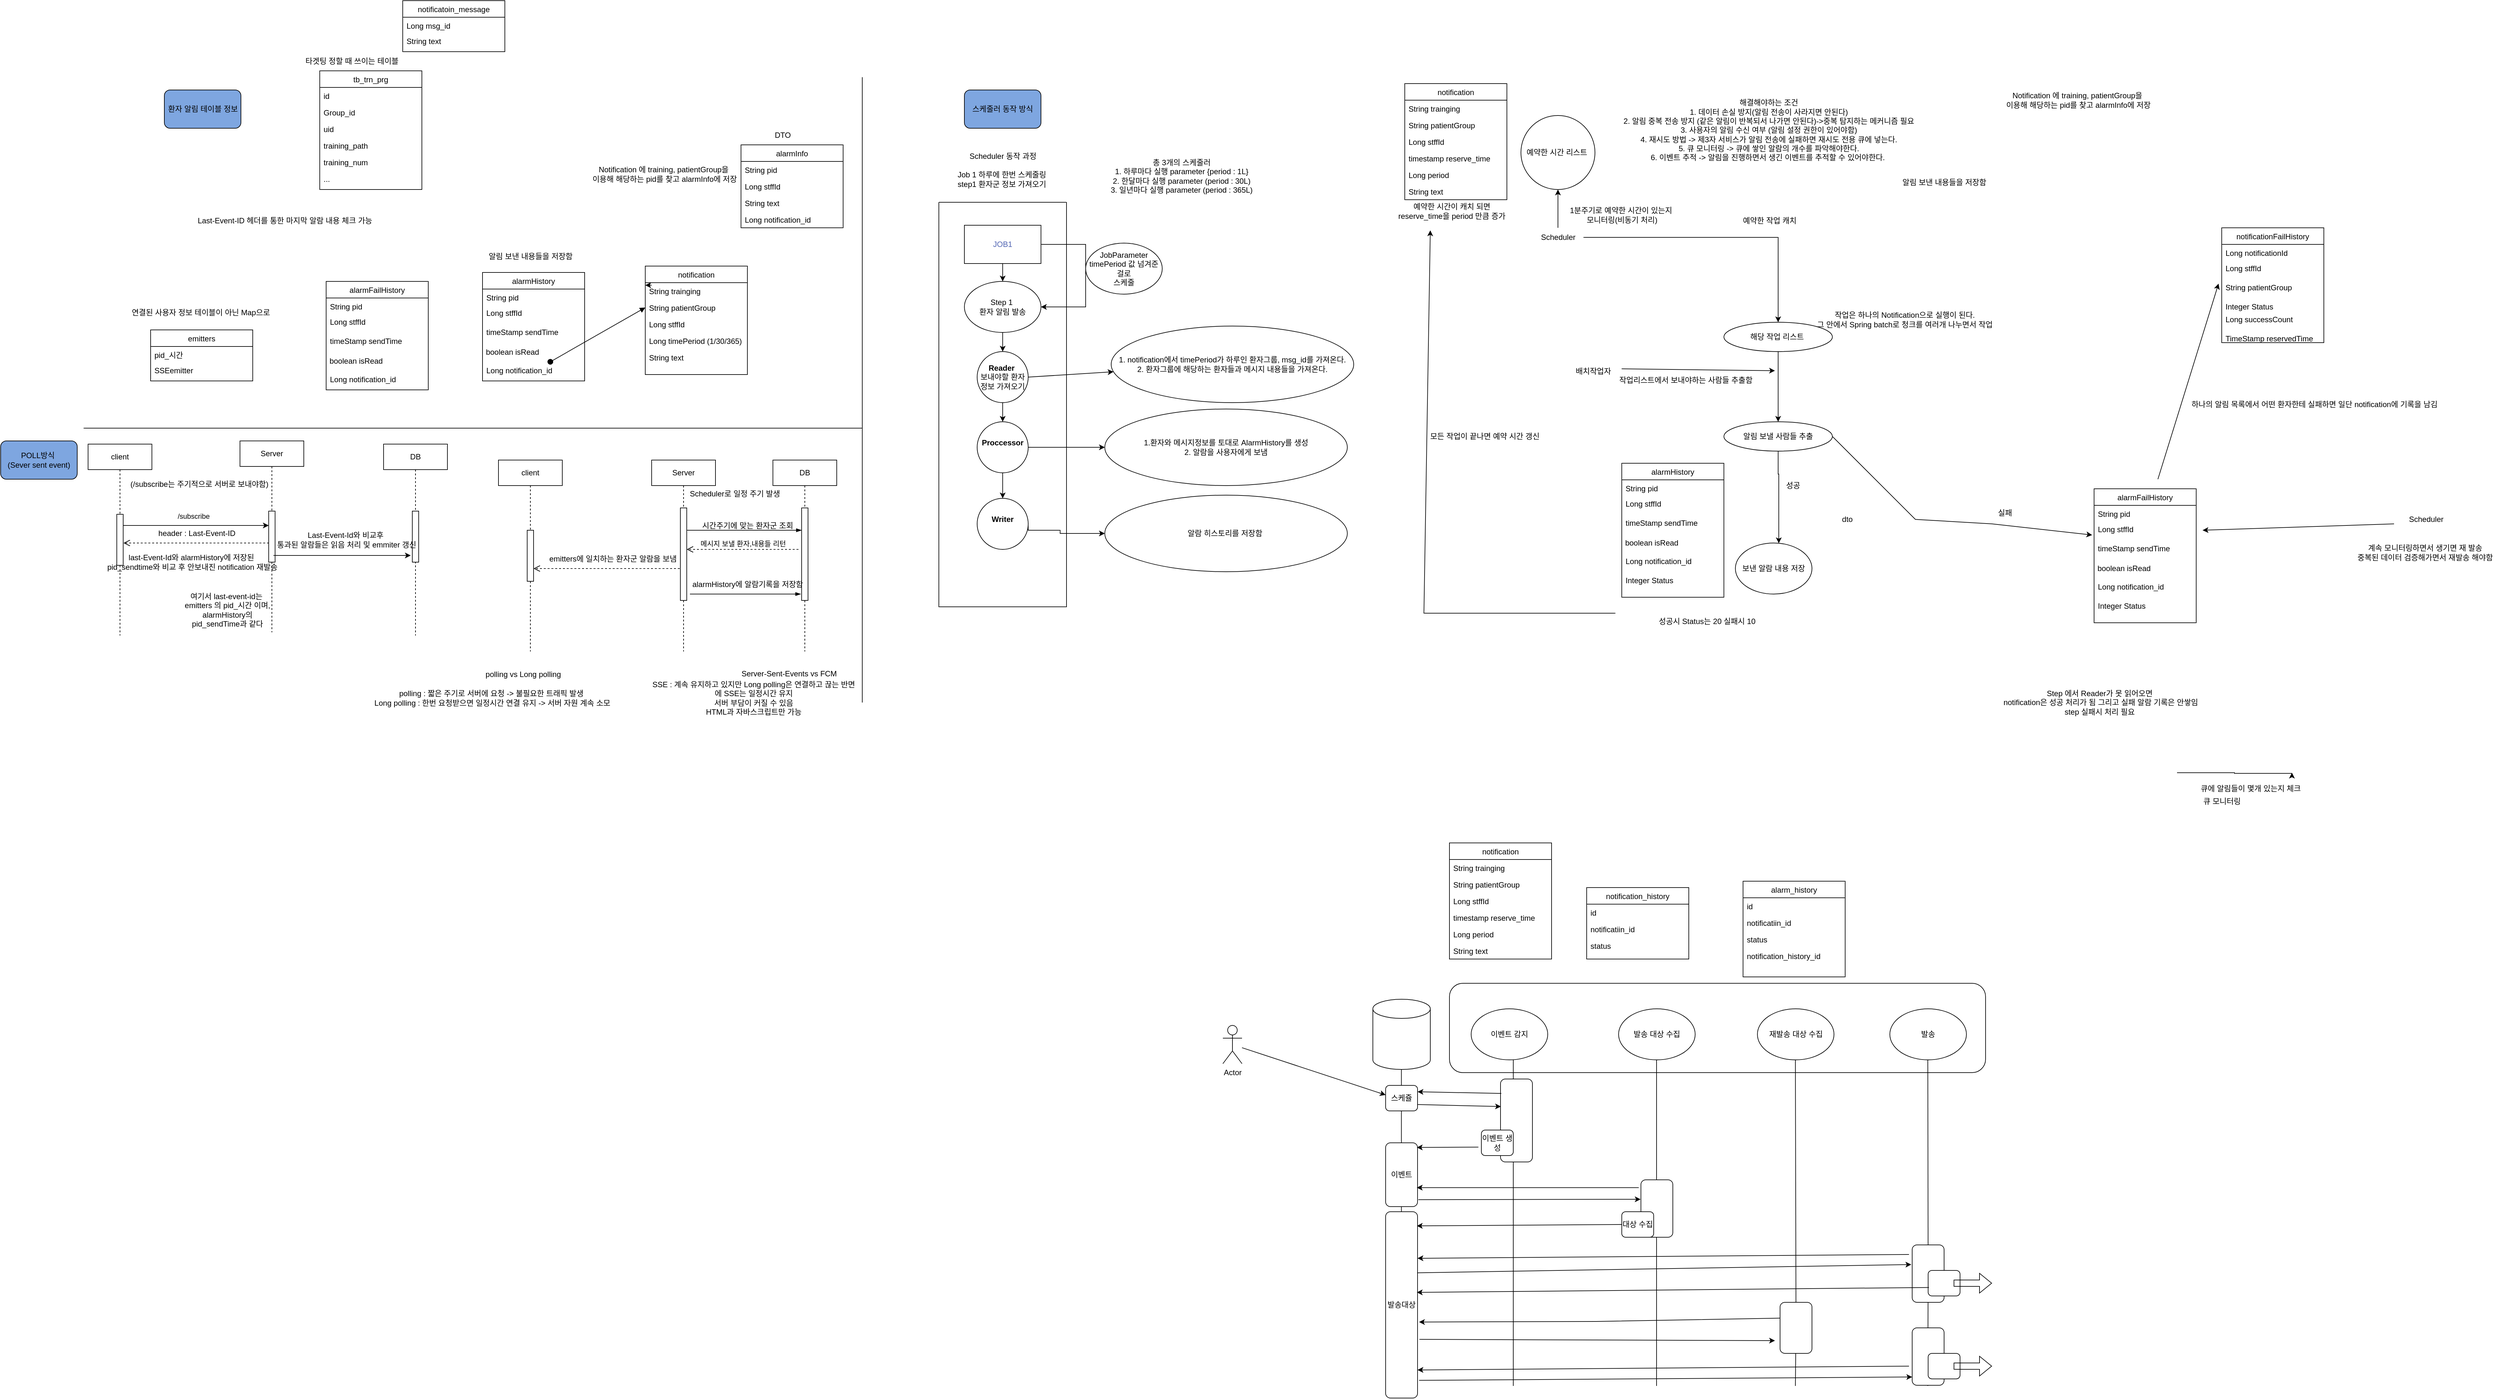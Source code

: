 <mxfile version="24.0.7" type="github">
  <diagram id="C5RBs43oDa-KdzZeNtuy" name="Page-1">
    <mxGraphModel dx="2901" dy="2324" grid="1" gridSize="10" guides="1" tooltips="1" connect="1" arrows="1" fold="1" page="1" pageScale="1" pageWidth="827" pageHeight="1169" background="#ffffff" math="0" shadow="0">
      <root>
        <mxCell id="WIyWlLk6GJQsqaUBKTNV-0" />
        <mxCell id="WIyWlLk6GJQsqaUBKTNV-1" parent="WIyWlLk6GJQsqaUBKTNV-0" />
        <mxCell id="Gw9fXxrtcP7wUNkQoKLk-42" value="" style="rounded=1;whiteSpace=wrap;html=1;" vertex="1" parent="WIyWlLk6GJQsqaUBKTNV-1">
          <mxGeometry x="1620" y="1400" width="840" height="140" as="geometry" />
        </mxCell>
        <mxCell id="zkfFHV4jXpPFQw0GAbJ--6" value="notificatoin_message" style="swimlane;fontStyle=0;align=center;verticalAlign=top;childLayout=stackLayout;horizontal=1;startSize=26;horizontalStack=0;resizeParent=1;resizeLast=0;collapsible=1;marginBottom=0;rounded=0;shadow=0;strokeWidth=1;" parent="WIyWlLk6GJQsqaUBKTNV-1" vertex="1">
          <mxGeometry x="-20" y="-140" width="160" height="80" as="geometry">
            <mxRectangle x="130" y="380" width="160" height="26" as="alternateBounds" />
          </mxGeometry>
        </mxCell>
        <mxCell id="zkfFHV4jXpPFQw0GAbJ--7" value="Long msg_id" style="text;align=left;verticalAlign=top;spacingLeft=4;spacingRight=4;overflow=hidden;rotatable=0;points=[[0,0.5],[1,0.5]];portConstraint=eastwest;" parent="zkfFHV4jXpPFQw0GAbJ--6" vertex="1">
          <mxGeometry y="26" width="160" height="24" as="geometry" />
        </mxCell>
        <mxCell id="Y5CRtkHLUo_hxefOHsX1-9" value="String text " style="text;align=left;verticalAlign=top;spacingLeft=4;spacingRight=4;overflow=hidden;rotatable=0;points=[[0,0.5],[1,0.5]];portConstraint=eastwest;" parent="zkfFHV4jXpPFQw0GAbJ--6" vertex="1">
          <mxGeometry y="50" width="160" height="30" as="geometry" />
        </mxCell>
        <mxCell id="zkfFHV4jXpPFQw0GAbJ--13" value="notification" style="swimlane;fontStyle=0;align=center;verticalAlign=top;childLayout=stackLayout;horizontal=1;startSize=26;horizontalStack=0;resizeParent=1;resizeLast=0;collapsible=1;marginBottom=0;rounded=0;shadow=0;strokeWidth=1;" parent="WIyWlLk6GJQsqaUBKTNV-1" vertex="1">
          <mxGeometry x="1550" y="-10" width="160" height="182" as="geometry">
            <mxRectangle x="340" y="380" width="170" height="26" as="alternateBounds" />
          </mxGeometry>
        </mxCell>
        <mxCell id="ZtWifZdwvu0Q_X3v1gO1-0" value="String trainging" style="text;align=left;verticalAlign=top;spacingLeft=4;spacingRight=4;overflow=hidden;rotatable=0;points=[[0,0.5],[1,0.5]];portConstraint=eastwest;" parent="zkfFHV4jXpPFQw0GAbJ--13" vertex="1">
          <mxGeometry y="26" width="160" height="26" as="geometry" />
        </mxCell>
        <mxCell id="Y5CRtkHLUo_hxefOHsX1-2" value="String patientGroup" style="text;align=left;verticalAlign=top;spacingLeft=4;spacingRight=4;overflow=hidden;rotatable=0;points=[[0,0.5],[1,0.5]];portConstraint=eastwest;" parent="zkfFHV4jXpPFQw0GAbJ--13" vertex="1">
          <mxGeometry y="52" width="160" height="26" as="geometry" />
        </mxCell>
        <mxCell id="Y5CRtkHLUo_hxefOHsX1-3" value="Long stffId" style="text;align=left;verticalAlign=top;spacingLeft=4;spacingRight=4;overflow=hidden;rotatable=0;points=[[0,0.5],[1,0.5]];portConstraint=eastwest;" parent="zkfFHV4jXpPFQw0GAbJ--13" vertex="1">
          <mxGeometry y="78" width="160" height="26" as="geometry" />
        </mxCell>
        <mxCell id="Y5CRtkHLUo_hxefOHsX1-5" value="timestamp reserve_time" style="text;align=left;verticalAlign=top;spacingLeft=4;spacingRight=4;overflow=hidden;rotatable=0;points=[[0,0.5],[1,0.5]];portConstraint=eastwest;" parent="zkfFHV4jXpPFQw0GAbJ--13" vertex="1">
          <mxGeometry y="104" width="160" height="26" as="geometry" />
        </mxCell>
        <mxCell id="ZtWifZdwvu0Q_X3v1gO1-45" value="Long period" style="text;align=left;verticalAlign=top;spacingLeft=4;spacingRight=4;overflow=hidden;rotatable=0;points=[[0,0.5],[1,0.5]];portConstraint=eastwest;" parent="zkfFHV4jXpPFQw0GAbJ--13" vertex="1">
          <mxGeometry y="130" width="160" height="26" as="geometry" />
        </mxCell>
        <mxCell id="ZtWifZdwvu0Q_X3v1gO1-72" value="String text" style="text;align=left;verticalAlign=top;spacingLeft=4;spacingRight=4;overflow=hidden;rotatable=0;points=[[0,0.5],[1,0.5]];portConstraint=eastwest;" parent="zkfFHV4jXpPFQw0GAbJ--13" vertex="1">
          <mxGeometry y="156" width="160" height="26" as="geometry" />
        </mxCell>
        <mxCell id="zkfFHV4jXpPFQw0GAbJ--17" value="tb_trn_prg" style="swimlane;fontStyle=0;align=center;verticalAlign=top;childLayout=stackLayout;horizontal=1;startSize=26;horizontalStack=0;resizeParent=1;resizeLast=0;collapsible=1;marginBottom=0;rounded=0;shadow=0;strokeWidth=1;" parent="WIyWlLk6GJQsqaUBKTNV-1" vertex="1">
          <mxGeometry x="-150" y="-30" width="160" height="186" as="geometry">
            <mxRectangle x="550" y="140" width="160" height="26" as="alternateBounds" />
          </mxGeometry>
        </mxCell>
        <mxCell id="zkfFHV4jXpPFQw0GAbJ--18" value="id" style="text;align=left;verticalAlign=top;spacingLeft=4;spacingRight=4;overflow=hidden;rotatable=0;points=[[0,0.5],[1,0.5]];portConstraint=eastwest;" parent="zkfFHV4jXpPFQw0GAbJ--17" vertex="1">
          <mxGeometry y="26" width="160" height="26" as="geometry" />
        </mxCell>
        <mxCell id="zkfFHV4jXpPFQw0GAbJ--19" value="Group_id" style="text;align=left;verticalAlign=top;spacingLeft=4;spacingRight=4;overflow=hidden;rotatable=0;points=[[0,0.5],[1,0.5]];portConstraint=eastwest;rounded=0;shadow=0;html=0;" parent="zkfFHV4jXpPFQw0GAbJ--17" vertex="1">
          <mxGeometry y="52" width="160" height="26" as="geometry" />
        </mxCell>
        <mxCell id="zkfFHV4jXpPFQw0GAbJ--20" value="uid" style="text;align=left;verticalAlign=top;spacingLeft=4;spacingRight=4;overflow=hidden;rotatable=0;points=[[0,0.5],[1,0.5]];portConstraint=eastwest;rounded=0;shadow=0;html=0;" parent="zkfFHV4jXpPFQw0GAbJ--17" vertex="1">
          <mxGeometry y="78" width="160" height="26" as="geometry" />
        </mxCell>
        <mxCell id="zkfFHV4jXpPFQw0GAbJ--21" value="training_path" style="text;align=left;verticalAlign=top;spacingLeft=4;spacingRight=4;overflow=hidden;rotatable=0;points=[[0,0.5],[1,0.5]];portConstraint=eastwest;rounded=0;shadow=0;html=0;" parent="zkfFHV4jXpPFQw0GAbJ--17" vertex="1">
          <mxGeometry y="104" width="160" height="26" as="geometry" />
        </mxCell>
        <mxCell id="zkfFHV4jXpPFQw0GAbJ--22" value="training_num" style="text;align=left;verticalAlign=top;spacingLeft=4;spacingRight=4;overflow=hidden;rotatable=0;points=[[0,0.5],[1,0.5]];portConstraint=eastwest;rounded=0;shadow=0;html=0;" parent="zkfFHV4jXpPFQw0GAbJ--17" vertex="1">
          <mxGeometry y="130" width="160" height="26" as="geometry" />
        </mxCell>
        <mxCell id="zkfFHV4jXpPFQw0GAbJ--24" value="..." style="text;align=left;verticalAlign=top;spacingLeft=4;spacingRight=4;overflow=hidden;rotatable=0;points=[[0,0.5],[1,0.5]];portConstraint=eastwest;" parent="zkfFHV4jXpPFQw0GAbJ--17" vertex="1">
          <mxGeometry y="156" width="160" height="26" as="geometry" />
        </mxCell>
        <mxCell id="Y5CRtkHLUo_hxefOHsX1-7" value="타겟팅 정할 때 쓰이는 테이블" style="text;html=1;align=center;verticalAlign=middle;resizable=0;points=[];autosize=1;strokeColor=none;fillColor=none;" parent="WIyWlLk6GJQsqaUBKTNV-1" vertex="1">
          <mxGeometry x="-180" y="-60" width="160" height="30" as="geometry" />
        </mxCell>
        <mxCell id="Y5CRtkHLUo_hxefOHsX1-20" value="Server" style="shape=umlLifeline;whiteSpace=wrap;html=1;container=1;dropTarget=0;collapsible=0;recursiveResize=0;outlineConnect=0;portConstraint=eastwest;newEdgeStyle={&quot;curved&quot;:0,&quot;rounded&quot;:0};points=[[0,0,0,0,5],[0,1,0,0,-5],[1,0,0,0,5],[1,1,0,0,-5]];perimeter=rectanglePerimeter;targetShapes=umlLifeline;participant=label;" parent="WIyWlLk6GJQsqaUBKTNV-1" vertex="1">
          <mxGeometry x="370" y="580" width="100" height="300" as="geometry" />
        </mxCell>
        <mxCell id="Y5CRtkHLUo_hxefOHsX1-22" value="" style="html=1;points=[[0,0,0,0,5],[0,1,0,0,-5],[1,0,0,0,5],[1,1,0,0,-5]];perimeter=orthogonalPerimeter;outlineConnect=0;targetShapes=umlLifeline;portConstraint=eastwest;newEdgeStyle={&quot;curved&quot;:0,&quot;rounded&quot;:0};" parent="Y5CRtkHLUo_hxefOHsX1-20" vertex="1">
          <mxGeometry x="45" y="75" width="10" height="145" as="geometry" />
        </mxCell>
        <mxCell id="Y5CRtkHLUo_hxefOHsX1-21" value="client" style="shape=umlLifeline;whiteSpace=wrap;html=1;container=1;dropTarget=0;collapsible=0;recursiveResize=0;outlineConnect=0;portConstraint=eastwest;newEdgeStyle={&quot;curved&quot;:0,&quot;rounded&quot;:0};points=[[0,0,0,0,5],[0,1,0,0,-5],[1,0,0,0,5],[1,1,0,0,-5]];perimeter=rectanglePerimeter;targetShapes=umlLifeline;participant=label;" parent="WIyWlLk6GJQsqaUBKTNV-1" vertex="1">
          <mxGeometry x="130" y="580" width="100" height="300" as="geometry" />
        </mxCell>
        <mxCell id="Y5CRtkHLUo_hxefOHsX1-33" value="" style="html=1;points=[[0,0,0,0,5],[0,1,0,0,-5],[1,0,0,0,5],[1,1,0,0,-5]];perimeter=orthogonalPerimeter;outlineConnect=0;targetShapes=umlLifeline;portConstraint=eastwest;newEdgeStyle={&quot;curved&quot;:0,&quot;rounded&quot;:0};" parent="Y5CRtkHLUo_hxefOHsX1-21" vertex="1">
          <mxGeometry x="45" y="110" width="10" height="80" as="geometry" />
        </mxCell>
        <mxCell id="Y5CRtkHLUo_hxefOHsX1-23" value="DB" style="shape=umlLifeline;whiteSpace=wrap;html=1;container=1;dropTarget=0;collapsible=0;recursiveResize=0;outlineConnect=0;portConstraint=eastwest;newEdgeStyle={&quot;curved&quot;:0,&quot;rounded&quot;:0};points=[[0,0,0,0,5],[0,1,0,0,-5],[1,0,0,0,5],[1,1,0,0,-5]];perimeter=rectanglePerimeter;targetShapes=umlLifeline;participant=label;" parent="WIyWlLk6GJQsqaUBKTNV-1" vertex="1">
          <mxGeometry x="560" y="580" width="100" height="300" as="geometry" />
        </mxCell>
        <mxCell id="Y5CRtkHLUo_hxefOHsX1-24" value="" style="html=1;points=[[0,0,0,0,5],[0,1,0,0,-5],[1,0,0,0,5],[1,1,0,0,-5]];perimeter=orthogonalPerimeter;outlineConnect=0;targetShapes=umlLifeline;portConstraint=eastwest;newEdgeStyle={&quot;curved&quot;:0,&quot;rounded&quot;:0};" parent="Y5CRtkHLUo_hxefOHsX1-23" vertex="1">
          <mxGeometry x="45" y="75" width="10" height="145" as="geometry" />
        </mxCell>
        <mxCell id="Y5CRtkHLUo_hxefOHsX1-25" value="" style="edgeStyle=elbowEdgeStyle;fontSize=12;html=1;endArrow=blockThin;endFill=1;rounded=0;elbow=vertical;" parent="WIyWlLk6GJQsqaUBKTNV-1" source="Y5CRtkHLUo_hxefOHsX1-22" target="Y5CRtkHLUo_hxefOHsX1-24" edge="1">
          <mxGeometry width="160" relative="1" as="geometry">
            <mxPoint x="430" y="690" as="sourcePoint" />
            <mxPoint x="605" y="715" as="targetPoint" />
            <Array as="points">
              <mxPoint x="560" y="690" />
            </Array>
          </mxGeometry>
        </mxCell>
        <mxCell id="Y5CRtkHLUo_hxefOHsX1-30" value="시간주기에 맞는 환자군 조회" style="text;html=1;align=center;verticalAlign=middle;resizable=0;points=[];autosize=1;strokeColor=none;fillColor=none;" parent="WIyWlLk6GJQsqaUBKTNV-1" vertex="1">
          <mxGeometry x="440" y="668" width="160" height="30" as="geometry" />
        </mxCell>
        <mxCell id="Y5CRtkHLUo_hxefOHsX1-31" value="메시지 보낼 환자,내용들 리턴" style="html=1;verticalAlign=bottom;endArrow=open;dashed=1;endSize=8;curved=0;rounded=0;" parent="WIyWlLk6GJQsqaUBKTNV-1" target="Y5CRtkHLUo_hxefOHsX1-22" edge="1">
          <mxGeometry relative="1" as="geometry">
            <mxPoint x="600" y="720" as="sourcePoint" />
            <mxPoint x="520" y="720" as="targetPoint" />
          </mxGeometry>
        </mxCell>
        <mxCell id="Y5CRtkHLUo_hxefOHsX1-32" value="" style="html=1;verticalAlign=bottom;endArrow=open;dashed=1;endSize=8;curved=0;rounded=0;" parent="WIyWlLk6GJQsqaUBKTNV-1" target="Y5CRtkHLUo_hxefOHsX1-33" edge="1">
          <mxGeometry relative="1" as="geometry">
            <mxPoint x="414" y="750" as="sourcePoint" />
            <mxPoint x="334" y="750" as="targetPoint" />
          </mxGeometry>
        </mxCell>
        <mxCell id="Y5CRtkHLUo_hxefOHsX1-34" value="emitters에 일치하는 환자군 알람을 보냄" style="text;html=1;align=center;verticalAlign=middle;resizable=0;points=[];autosize=1;strokeColor=none;fillColor=none;" parent="WIyWlLk6GJQsqaUBKTNV-1" vertex="1">
          <mxGeometry x="204" y="720" width="210" height="30" as="geometry" />
        </mxCell>
        <mxCell id="Y5CRtkHLUo_hxefOHsX1-35" value="Server-Sent-Events vs FCM" style="text;html=1;align=center;verticalAlign=middle;resizable=0;points=[];autosize=1;strokeColor=none;fillColor=none;" parent="WIyWlLk6GJQsqaUBKTNV-1" vertex="1">
          <mxGeometry x="500" y="900" width="170" height="30" as="geometry" />
        </mxCell>
        <mxCell id="Y5CRtkHLUo_hxefOHsX1-36" value="SSE : 계속 유지하고 있지만 Long polling은 연결하고 끊는 반면에 SSE는 일정시간 유지&lt;div&gt;서버 부담이 커질 수 있음&lt;/div&gt;&lt;div&gt;HTML과 자바스크립트만 가능&lt;/div&gt;" style="text;html=1;align=center;verticalAlign=middle;whiteSpace=wrap;rounded=0;" parent="WIyWlLk6GJQsqaUBKTNV-1" vertex="1">
          <mxGeometry x="370" y="933" width="320" height="40" as="geometry" />
        </mxCell>
        <mxCell id="Y5CRtkHLUo_hxefOHsX1-37" value="polling vs Long polling&amp;nbsp;&lt;div&gt;&lt;br&gt;&lt;/div&gt;" style="text;html=1;align=center;verticalAlign=middle;resizable=0;points=[];autosize=1;strokeColor=none;fillColor=none;" parent="WIyWlLk6GJQsqaUBKTNV-1" vertex="1">
          <mxGeometry x="100" y="903" width="140" height="40" as="geometry" />
        </mxCell>
        <mxCell id="Y5CRtkHLUo_hxefOHsX1-38" value="polling : 짧은 주기로 서버에 요청 -&amp;gt; 불필요한 트래픽 발생&amp;nbsp;&lt;div&gt;Long polling : 한번 요청받으면 일정시간 연결 유지 -&amp;gt; 서버 자원 계속 소모&lt;/div&gt;" style="text;html=1;align=center;verticalAlign=middle;resizable=0;points=[];autosize=1;strokeColor=none;fillColor=none;" parent="WIyWlLk6GJQsqaUBKTNV-1" vertex="1">
          <mxGeometry x="-70" y="933" width="380" height="40" as="geometry" />
        </mxCell>
        <mxCell id="Y5CRtkHLUo_hxefOHsX1-39" value="Scheduler로 일정 주기 발생" style="text;html=1;align=center;verticalAlign=middle;resizable=0;points=[];autosize=1;strokeColor=none;fillColor=none;" parent="WIyWlLk6GJQsqaUBKTNV-1" vertex="1">
          <mxGeometry x="420" y="618" width="160" height="30" as="geometry" />
        </mxCell>
        <mxCell id="Y5CRtkHLUo_hxefOHsX1-42" value="emitters" style="swimlane;fontStyle=0;align=center;verticalAlign=top;childLayout=stackLayout;horizontal=1;startSize=26;horizontalStack=0;resizeParent=1;resizeLast=0;collapsible=1;marginBottom=0;rounded=0;shadow=0;strokeWidth=1;" parent="WIyWlLk6GJQsqaUBKTNV-1" vertex="1">
          <mxGeometry x="-415" y="376" width="160" height="80" as="geometry">
            <mxRectangle x="130" y="380" width="160" height="26" as="alternateBounds" />
          </mxGeometry>
        </mxCell>
        <mxCell id="Y5CRtkHLUo_hxefOHsX1-43" value="pid_시간" style="text;align=left;verticalAlign=top;spacingLeft=4;spacingRight=4;overflow=hidden;rotatable=0;points=[[0,0.5],[1,0.5]];portConstraint=eastwest;" parent="Y5CRtkHLUo_hxefOHsX1-42" vertex="1">
          <mxGeometry y="26" width="160" height="24" as="geometry" />
        </mxCell>
        <mxCell id="Y5CRtkHLUo_hxefOHsX1-44" value="SSEemitter" style="text;align=left;verticalAlign=top;spacingLeft=4;spacingRight=4;overflow=hidden;rotatable=0;points=[[0,0.5],[1,0.5]];portConstraint=eastwest;" parent="Y5CRtkHLUo_hxefOHsX1-42" vertex="1">
          <mxGeometry y="50" width="160" height="30" as="geometry" />
        </mxCell>
        <mxCell id="Y5CRtkHLUo_hxefOHsX1-48" value="연결된 사용자 정보 테이블이 아닌 Map으로&amp;nbsp;" style="text;html=1;align=center;verticalAlign=middle;resizable=0;points=[];autosize=1;strokeColor=none;fillColor=none;" parent="WIyWlLk6GJQsqaUBKTNV-1" vertex="1">
          <mxGeometry x="-450" y="334" width="230" height="30" as="geometry" />
        </mxCell>
        <mxCell id="Y5CRtkHLUo_hxefOHsX1-49" value="알림 보낸 내용들을 저장함" style="text;html=1;align=center;verticalAlign=middle;resizable=0;points=[];autosize=1;strokeColor=none;fillColor=none;" parent="WIyWlLk6GJQsqaUBKTNV-1" vertex="1">
          <mxGeometry x="2320" y="130" width="150" height="30" as="geometry" />
        </mxCell>
        <mxCell id="Y5CRtkHLUo_hxefOHsX1-52" value="Scheduler 동작 과정&lt;div&gt;&lt;br&gt;&lt;/div&gt;&lt;div&gt;Job 1 하루에 한번 스케줄링&amp;nbsp;&lt;/div&gt;&lt;div&gt;step1 환자군 정보 가져오기&amp;nbsp;&lt;/div&gt;&lt;div&gt;&lt;br&gt;&lt;/div&gt;&lt;div&gt;&lt;br&gt;&lt;/div&gt;" style="text;html=1;align=center;verticalAlign=middle;resizable=0;points=[];autosize=1;strokeColor=none;fillColor=none;" parent="WIyWlLk6GJQsqaUBKTNV-1" vertex="1">
          <mxGeometry x="840" y="90" width="160" height="100" as="geometry" />
        </mxCell>
        <mxCell id="Y5CRtkHLUo_hxefOHsX1-53" value="alarmHistory에 알람기록을 저장함" style="text;html=1;align=center;verticalAlign=middle;resizable=0;points=[];autosize=1;strokeColor=none;fillColor=none;" parent="WIyWlLk6GJQsqaUBKTNV-1" vertex="1">
          <mxGeometry x="425" y="760" width="190" height="30" as="geometry" />
        </mxCell>
        <mxCell id="Y5CRtkHLUo_hxefOHsX1-54" value="Last-Event-ID 헤더를 통한 마지막 알람 내용 체크 가능" style="text;html=1;align=center;verticalAlign=middle;resizable=0;points=[];autosize=1;strokeColor=none;fillColor=none;" parent="WIyWlLk6GJQsqaUBKTNV-1" vertex="1">
          <mxGeometry x="-350" y="190" width="290" height="30" as="geometry" />
        </mxCell>
        <mxCell id="Y5CRtkHLUo_hxefOHsX1-78" value="client" style="shape=umlLifeline;whiteSpace=wrap;html=1;container=1;dropTarget=0;collapsible=0;recursiveResize=0;outlineConnect=0;portConstraint=eastwest;newEdgeStyle={&quot;curved&quot;:0,&quot;rounded&quot;:0};points=[[0,0,0,0,5],[0,1,0,0,-5],[1,0,0,0,5],[1,1,0,0,-5]];perimeter=rectanglePerimeter;targetShapes=umlLifeline;participant=label;" parent="WIyWlLk6GJQsqaUBKTNV-1" vertex="1">
          <mxGeometry x="-513" y="555" width="100" height="300" as="geometry" />
        </mxCell>
        <mxCell id="Y5CRtkHLUo_hxefOHsX1-79" value="" style="html=1;points=[[0,0,0,0,5],[0,1,0,0,-5],[1,0,0,0,5],[1,1,0,0,-5]];perimeter=orthogonalPerimeter;outlineConnect=0;targetShapes=umlLifeline;portConstraint=eastwest;newEdgeStyle={&quot;curved&quot;:0,&quot;rounded&quot;:0};" parent="Y5CRtkHLUo_hxefOHsX1-78" vertex="1">
          <mxGeometry x="45" y="110" width="10" height="80" as="geometry" />
        </mxCell>
        <mxCell id="Y5CRtkHLUo_hxefOHsX1-80" value="Server" style="shape=umlLifeline;whiteSpace=wrap;html=1;container=1;dropTarget=0;collapsible=0;recursiveResize=0;outlineConnect=0;portConstraint=eastwest;newEdgeStyle={&quot;curved&quot;:0,&quot;rounded&quot;:0};points=[[0,0,0,0,5],[0,1,0,0,-5],[1,0,0,0,5],[1,1,0,0,-5]];perimeter=rectanglePerimeter;targetShapes=umlLifeline;participant=label;" parent="WIyWlLk6GJQsqaUBKTNV-1" vertex="1">
          <mxGeometry x="-275" y="550" width="100" height="300" as="geometry" />
        </mxCell>
        <mxCell id="Y5CRtkHLUo_hxefOHsX1-81" value="" style="html=1;points=[[0,0,0,0,5],[0,1,0,0,-5],[1,0,0,0,5],[1,1,0,0,-5]];perimeter=orthogonalPerimeter;outlineConnect=0;targetShapes=umlLifeline;portConstraint=eastwest;newEdgeStyle={&quot;curved&quot;:0,&quot;rounded&quot;:0};" parent="Y5CRtkHLUo_hxefOHsX1-80" vertex="1">
          <mxGeometry x="45" y="110" width="10" height="80" as="geometry" />
        </mxCell>
        <mxCell id="Y5CRtkHLUo_hxefOHsX1-82" value="DB" style="shape=umlLifeline;whiteSpace=wrap;html=1;container=1;dropTarget=0;collapsible=0;recursiveResize=0;outlineConnect=0;portConstraint=eastwest;newEdgeStyle={&quot;curved&quot;:0,&quot;rounded&quot;:0};points=[[0,0,0,0,5],[0,1,0,0,-5],[1,0,0,0,5],[1,1,0,0,-5]];perimeter=rectanglePerimeter;targetShapes=umlLifeline;participant=label;" parent="WIyWlLk6GJQsqaUBKTNV-1" vertex="1">
          <mxGeometry x="-50" y="555" width="100" height="300" as="geometry" />
        </mxCell>
        <mxCell id="Y5CRtkHLUo_hxefOHsX1-83" value="" style="html=1;points=[[0,0,0,0,5],[0,1,0,0,-5],[1,0,0,0,5],[1,1,0,0,-5]];perimeter=orthogonalPerimeter;outlineConnect=0;targetShapes=umlLifeline;portConstraint=eastwest;newEdgeStyle={&quot;curved&quot;:0,&quot;rounded&quot;:0};" parent="Y5CRtkHLUo_hxefOHsX1-82" vertex="1">
          <mxGeometry x="45" y="105" width="10" height="80" as="geometry" />
        </mxCell>
        <mxCell id="Y5CRtkHLUo_hxefOHsX1-84" style="edgeStyle=orthogonalEdgeStyle;rounded=0;orthogonalLoop=1;jettySize=auto;html=1;curved=0;" parent="WIyWlLk6GJQsqaUBKTNV-1" source="Y5CRtkHLUo_hxefOHsX1-79" edge="1">
          <mxGeometry relative="1" as="geometry">
            <mxPoint x="-408" y="682.5" as="sourcePoint" />
            <mxPoint x="-230" y="682.5" as="targetPoint" />
            <Array as="points">
              <mxPoint x="-344" y="683" />
            </Array>
          </mxGeometry>
        </mxCell>
        <mxCell id="Y5CRtkHLUo_hxefOHsX1-85" value="/subscribe" style="edgeLabel;html=1;align=center;verticalAlign=middle;resizable=0;points=[];" parent="Y5CRtkHLUo_hxefOHsX1-84" vertex="1" connectable="0">
          <mxGeometry x="-0.152" y="-2" relative="1" as="geometry">
            <mxPoint x="13" y="-17" as="offset" />
          </mxGeometry>
        </mxCell>
        <mxCell id="Y5CRtkHLUo_hxefOHsX1-86" value="header : Last-Event-ID" style="text;html=1;align=center;verticalAlign=middle;resizable=0;points=[];autosize=1;strokeColor=none;fillColor=none;" parent="WIyWlLk6GJQsqaUBKTNV-1" vertex="1">
          <mxGeometry x="-413.5" y="680" width="140" height="30" as="geometry" />
        </mxCell>
        <mxCell id="Y5CRtkHLUo_hxefOHsX1-87" value="last-Event-Id와 alarmHistory에 저장된&amp;nbsp;&lt;div&gt;pid_sendtime와 비교 후 안보내진 notification 재발송&lt;/div&gt;" style="text;html=1;align=center;verticalAlign=middle;resizable=0;points=[];autosize=1;strokeColor=none;fillColor=none;" parent="WIyWlLk6GJQsqaUBKTNV-1" vertex="1">
          <mxGeometry x="-490" y="720" width="280" height="40" as="geometry" />
        </mxCell>
        <mxCell id="Y5CRtkHLUo_hxefOHsX1-88" value="" style="endArrow=classic;html=1;rounded=0;" parent="WIyWlLk6GJQsqaUBKTNV-1" edge="1">
          <mxGeometry width="50" height="50" relative="1" as="geometry">
            <mxPoint x="-222.5" y="729.5" as="sourcePoint" />
            <mxPoint x="-7.5" y="729.5" as="targetPoint" />
            <Array as="points">
              <mxPoint x="-142.5" y="729.5" />
            </Array>
          </mxGeometry>
        </mxCell>
        <mxCell id="Y5CRtkHLUo_hxefOHsX1-90" value="" style="html=1;verticalAlign=bottom;endArrow=open;dashed=1;endSize=8;curved=0;rounded=0;" parent="WIyWlLk6GJQsqaUBKTNV-1" edge="1">
          <mxGeometry relative="1" as="geometry">
            <mxPoint x="-229.5" y="710" as="sourcePoint" />
            <mxPoint x="-457.5" y="710" as="targetPoint" />
          </mxGeometry>
        </mxCell>
        <mxCell id="Y5CRtkHLUo_hxefOHsX1-94" value="alarmHistory" style="swimlane;fontStyle=0;align=center;verticalAlign=top;childLayout=stackLayout;horizontal=1;startSize=26;horizontalStack=0;resizeParent=1;resizeLast=0;collapsible=1;marginBottom=0;rounded=0;shadow=0;strokeWidth=1;" parent="WIyWlLk6GJQsqaUBKTNV-1" vertex="1">
          <mxGeometry x="1890" y="585" width="160" height="210" as="geometry">
            <mxRectangle x="130" y="380" width="160" height="26" as="alternateBounds" />
          </mxGeometry>
        </mxCell>
        <mxCell id="Y5CRtkHLUo_hxefOHsX1-95" value="String pid" style="text;align=left;verticalAlign=top;spacingLeft=4;spacingRight=4;overflow=hidden;rotatable=0;points=[[0,0.5],[1,0.5]];portConstraint=eastwest;" parent="Y5CRtkHLUo_hxefOHsX1-94" vertex="1">
          <mxGeometry y="26" width="160" height="24" as="geometry" />
        </mxCell>
        <mxCell id="Y5CRtkHLUo_hxefOHsX1-96" value="Long stffId" style="text;align=left;verticalAlign=top;spacingLeft=4;spacingRight=4;overflow=hidden;rotatable=0;points=[[0,0.5],[1,0.5]];portConstraint=eastwest;" parent="Y5CRtkHLUo_hxefOHsX1-94" vertex="1">
          <mxGeometry y="50" width="160" height="30" as="geometry" />
        </mxCell>
        <mxCell id="Y5CRtkHLUo_hxefOHsX1-98" value="timeStamp sendTime" style="text;align=left;verticalAlign=top;spacingLeft=4;spacingRight=4;overflow=hidden;rotatable=0;points=[[0,0.5],[1,0.5]];portConstraint=eastwest;" parent="Y5CRtkHLUo_hxefOHsX1-94" vertex="1">
          <mxGeometry y="80" width="160" height="30" as="geometry" />
        </mxCell>
        <mxCell id="Y5CRtkHLUo_hxefOHsX1-100" value="&amp;nbsp;boolean isRead" style="text;html=1;align=left;verticalAlign=middle;resizable=0;points=[];autosize=1;strokeColor=none;fillColor=none;" parent="Y5CRtkHLUo_hxefOHsX1-94" vertex="1">
          <mxGeometry y="110" width="160" height="30" as="geometry" />
        </mxCell>
        <mxCell id="Y5CRtkHLUo_hxefOHsX1-101" value="Long notification_id" style="text;align=left;verticalAlign=top;spacingLeft=4;spacingRight=4;overflow=hidden;rotatable=0;points=[[0,0.5],[1,0.5]];portConstraint=eastwest;" parent="Y5CRtkHLUo_hxefOHsX1-94" vertex="1">
          <mxGeometry y="140" width="160" height="30" as="geometry" />
        </mxCell>
        <mxCell id="ZtWifZdwvu0Q_X3v1gO1-73" value="Integer Status" style="text;align=left;verticalAlign=top;spacingLeft=4;spacingRight=4;overflow=hidden;rotatable=0;points=[[0,0.5],[1,0.5]];portConstraint=eastwest;" parent="Y5CRtkHLUo_hxefOHsX1-94" vertex="1">
          <mxGeometry y="170" width="160" height="30" as="geometry" />
        </mxCell>
        <mxCell id="Y5CRtkHLUo_hxefOHsX1-102" value="Last-Event-Id와 비교후&lt;div&gt;&amp;nbsp;통과된 알람들은 읽음 처리 및 emmiter 갱신&lt;/div&gt;" style="text;html=1;align=center;verticalAlign=middle;resizable=0;points=[];autosize=1;strokeColor=none;fillColor=none;" parent="WIyWlLk6GJQsqaUBKTNV-1" vertex="1">
          <mxGeometry x="-230" y="685" width="240" height="40" as="geometry" />
        </mxCell>
        <mxCell id="Y5CRtkHLUo_hxefOHsX1-104" value="" style="edgeStyle=elbowEdgeStyle;fontSize=12;html=1;endArrow=blockThin;endFill=1;rounded=0;exitX=-0.014;exitY=0.9;exitDx=0;exitDy=0;exitPerimeter=0;" parent="WIyWlLk6GJQsqaUBKTNV-1" edge="1">
          <mxGeometry width="160" relative="1" as="geometry">
            <mxPoint x="430" y="790" as="sourcePoint" />
            <mxPoint x="603.77" y="790" as="targetPoint" />
            <Array as="points">
              <mxPoint x="543.77" y="773" />
              <mxPoint x="518.77" y="783" />
            </Array>
          </mxGeometry>
        </mxCell>
        <mxCell id="Y5CRtkHLUo_hxefOHsX1-106" value="여기서 last-event-id는&amp;nbsp;&lt;div&gt;emitters 의 pid_시간 이며,&lt;/div&gt;&lt;div&gt;alarmHistory의&lt;/div&gt;&lt;div&gt;pid_sendTime과 같다&lt;/div&gt;" style="text;html=1;align=center;verticalAlign=middle;resizable=0;points=[];autosize=1;strokeColor=none;fillColor=none;" parent="WIyWlLk6GJQsqaUBKTNV-1" vertex="1">
          <mxGeometry x="-370" y="780" width="150" height="70" as="geometry" />
        </mxCell>
        <mxCell id="Y5CRtkHLUo_hxefOHsX1-108" value="(/subscribe는 주기적으로 서버로 보내야함)" style="text;html=1;align=center;verticalAlign=middle;resizable=0;points=[];autosize=1;strokeColor=none;fillColor=none;" parent="WIyWlLk6GJQsqaUBKTNV-1" vertex="1">
          <mxGeometry x="-454" y="603" width="230" height="30" as="geometry" />
        </mxCell>
        <mxCell id="w-4qG2G89i9QHenakO-h-14" style="edgeStyle=orthogonalEdgeStyle;rounded=0;orthogonalLoop=1;jettySize=auto;html=1;entryX=0.5;entryY=0;entryDx=0;entryDy=0;" parent="WIyWlLk6GJQsqaUBKTNV-1" source="w-4qG2G89i9QHenakO-h-1" target="w-4qG2G89i9QHenakO-h-12" edge="1">
          <mxGeometry relative="1" as="geometry" />
        </mxCell>
        <mxCell id="w-4qG2G89i9QHenakO-h-1" value="Step 1&amp;nbsp;&lt;div&gt;환자 알림 발송&lt;/div&gt;" style="ellipse;whiteSpace=wrap;html=1;" parent="WIyWlLk6GJQsqaUBKTNV-1" vertex="1">
          <mxGeometry x="860" y="300" width="120" height="80" as="geometry" />
        </mxCell>
        <mxCell id="w-4qG2G89i9QHenakO-h-2" value="" style="swimlane;startSize=0;" parent="WIyWlLk6GJQsqaUBKTNV-1" vertex="1">
          <mxGeometry x="820" y="176" width="200" height="634" as="geometry">
            <mxRectangle x="820" y="176" width="50" height="40" as="alternateBounds" />
          </mxGeometry>
        </mxCell>
        <mxCell id="w-4qG2G89i9QHenakO-h-0" value="&lt;font color=&quot;#5165b3&quot;&gt;JOB1&lt;/font&gt;" style="rounded=0;whiteSpace=wrap;html=1;" parent="w-4qG2G89i9QHenakO-h-2" vertex="1">
          <mxGeometry x="40" y="36" width="120" height="60" as="geometry" />
        </mxCell>
        <mxCell id="w-4qG2G89i9QHenakO-h-25" style="edgeStyle=orthogonalEdgeStyle;rounded=0;orthogonalLoop=1;jettySize=auto;html=1;entryX=0.5;entryY=0;entryDx=0;entryDy=0;" parent="w-4qG2G89i9QHenakO-h-2" source="w-4qG2G89i9QHenakO-h-12" target="w-4qG2G89i9QHenakO-h-15" edge="1">
          <mxGeometry relative="1" as="geometry" />
        </mxCell>
        <mxCell id="w-4qG2G89i9QHenakO-h-12" value="&lt;b&gt;Reader&amp;nbsp;&lt;/b&gt;&lt;div&gt;보내야할 환자 정보 가져오기&lt;/div&gt;" style="ellipse;whiteSpace=wrap;html=1;aspect=fixed;" parent="w-4qG2G89i9QHenakO-h-2" vertex="1">
          <mxGeometry x="60" y="234" width="80" height="80" as="geometry" />
        </mxCell>
        <mxCell id="w-4qG2G89i9QHenakO-h-13" value="" style="endArrow=classic;html=1;rounded=0;" parent="w-4qG2G89i9QHenakO-h-2" target="w-4qG2G89i9QHenakO-h-1" edge="1">
          <mxGeometry width="50" height="50" relative="1" as="geometry">
            <mxPoint x="100" y="96" as="sourcePoint" />
            <mxPoint x="150" y="46" as="targetPoint" />
          </mxGeometry>
        </mxCell>
        <mxCell id="w-4qG2G89i9QHenakO-h-26" style="edgeStyle=orthogonalEdgeStyle;rounded=0;orthogonalLoop=1;jettySize=auto;html=1;entryX=0.5;entryY=0;entryDx=0;entryDy=0;" parent="w-4qG2G89i9QHenakO-h-2" source="w-4qG2G89i9QHenakO-h-15" target="w-4qG2G89i9QHenakO-h-21" edge="1">
          <mxGeometry relative="1" as="geometry" />
        </mxCell>
        <mxCell id="w-4qG2G89i9QHenakO-h-15" value="&lt;b&gt;Proccessor&lt;/b&gt;&lt;div&gt;&lt;b&gt;&lt;br&gt;&lt;/b&gt;&lt;/div&gt;" style="ellipse;whiteSpace=wrap;html=1;aspect=fixed;" parent="w-4qG2G89i9QHenakO-h-2" vertex="1">
          <mxGeometry x="60" y="344" width="80" height="80" as="geometry" />
        </mxCell>
        <mxCell id="w-4qG2G89i9QHenakO-h-16" value="" style="endArrow=classic;html=1;rounded=0;" parent="w-4qG2G89i9QHenakO-h-2" target="w-4qG2G89i9QHenakO-h-17" edge="1">
          <mxGeometry width="50" height="50" relative="1" as="geometry">
            <mxPoint x="140" y="274" as="sourcePoint" />
            <mxPoint x="310" y="244" as="targetPoint" />
          </mxGeometry>
        </mxCell>
        <mxCell id="w-4qG2G89i9QHenakO-h-21" value="&lt;b&gt;Writer&lt;/b&gt;&lt;br&gt;&lt;div&gt;&lt;b&gt;&lt;br&gt;&lt;/b&gt;&lt;/div&gt;" style="ellipse;whiteSpace=wrap;html=1;aspect=fixed;" parent="w-4qG2G89i9QHenakO-h-2" vertex="1">
          <mxGeometry x="60" y="464" width="80" height="80" as="geometry" />
        </mxCell>
        <mxCell id="w-4qG2G89i9QHenakO-h-3" value="" style="endArrow=none;html=1;rounded=0;" parent="WIyWlLk6GJQsqaUBKTNV-1" edge="1">
          <mxGeometry width="50" height="50" relative="1" as="geometry">
            <mxPoint x="-520" y="530" as="sourcePoint" />
            <mxPoint x="700" y="530" as="targetPoint" />
          </mxGeometry>
        </mxCell>
        <mxCell id="w-4qG2G89i9QHenakO-h-6" value="" style="endArrow=none;html=1;rounded=0;" parent="WIyWlLk6GJQsqaUBKTNV-1" edge="1">
          <mxGeometry width="50" height="50" relative="1" as="geometry">
            <mxPoint x="700" y="960" as="sourcePoint" />
            <mxPoint x="700" y="-20" as="targetPoint" />
          </mxGeometry>
        </mxCell>
        <mxCell id="w-4qG2G89i9QHenakO-h-8" value="환자 알림 테이블 정보" style="rounded=1;whiteSpace=wrap;html=1;fillColor=#7EA6E0;" parent="WIyWlLk6GJQsqaUBKTNV-1" vertex="1">
          <mxGeometry x="-393.5" width="120" height="60" as="geometry" />
        </mxCell>
        <mxCell id="w-4qG2G89i9QHenakO-h-9" value="POLL방식&amp;nbsp;&lt;br&gt;(Sever sent event)&lt;span style=&quot;color: rgba(0, 0, 0, 0); font-family: monospace; font-size: 0px; text-align: start; text-wrap: nowrap;&quot;&gt;%3CmxGraphModel%3E%3Croot%3E%3CmxCell%20id%3D%220%22%2F%3E%3CmxCell%20id%3D%221%22%20parent%3D%220%22%2F%3E%3CmxCell%20id%3D%222%22%20value%3D%22%ED%99%98%EC%9E%90%20%EC%95%8C%EB%A6%BC%20%ED%85%8C%EC%9D%B4%EB%B8%94%20%EC%A0%95%EB%B3%B4%22%20style%3D%22rounded%3D1%3BwhiteSpace%3Dwrap%3Bhtml%3D1%3BfillColor%3D%237EA6E0%3B%22%20vertex%3D%221%22%20parent%3D%221%22%3E%3CmxGeometry%20x%3D%22-393.5%22%20width%3D%22120%22%20height%3D%2260%22%20as%3D%22geometry%22%2F%3E%3C%2FmxCell%3E%3C%2Froot%3E%3C%2FmxGraphModel%E&lt;/span&gt;" style="rounded=1;whiteSpace=wrap;html=1;fillColor=#7EA6E0;" parent="WIyWlLk6GJQsqaUBKTNV-1" vertex="1">
          <mxGeometry x="-650" y="550" width="120" height="60" as="geometry" />
        </mxCell>
        <mxCell id="w-4qG2G89i9QHenakO-h-10" value="스케줄러 동작 방식" style="rounded=1;whiteSpace=wrap;html=1;fillColor=#7EA6E0;" parent="WIyWlLk6GJQsqaUBKTNV-1" vertex="1">
          <mxGeometry x="860" width="120" height="60" as="geometry" />
        </mxCell>
        <mxCell id="w-4qG2G89i9QHenakO-h-17" value="1. notification에서 timePeriod가 하루인 환자그룹, msg_id를 가져온다.&lt;div&gt;&lt;div&gt;&lt;div&gt;2. 환자그룹에 해당하는 환자들과 메시지 내용들을 가져온다.&lt;/div&gt;&lt;/div&gt;&lt;/div&gt;" style="ellipse;whiteSpace=wrap;html=1;" parent="WIyWlLk6GJQsqaUBKTNV-1" vertex="1">
          <mxGeometry x="1090" y="370" width="380" height="120" as="geometry" />
        </mxCell>
        <mxCell id="w-4qG2G89i9QHenakO-h-19" value="1.환자와 메시지정보를 토대로 AlarmHistory를 생성&lt;div&gt;2. 알람을 사용자에게 보냄&lt;/div&gt;" style="ellipse;whiteSpace=wrap;html=1;" parent="WIyWlLk6GJQsqaUBKTNV-1" vertex="1">
          <mxGeometry x="1080" y="500" width="380" height="120" as="geometry" />
        </mxCell>
        <mxCell id="w-4qG2G89i9QHenakO-h-20" style="edgeStyle=orthogonalEdgeStyle;rounded=0;orthogonalLoop=1;jettySize=auto;html=1;" parent="WIyWlLk6GJQsqaUBKTNV-1" source="w-4qG2G89i9QHenakO-h-15" target="w-4qG2G89i9QHenakO-h-19" edge="1">
          <mxGeometry relative="1" as="geometry" />
        </mxCell>
        <mxCell id="w-4qG2G89i9QHenakO-h-22" value="알람 히스토리를 저장함&amp;nbsp;" style="ellipse;whiteSpace=wrap;html=1;" parent="WIyWlLk6GJQsqaUBKTNV-1" vertex="1">
          <mxGeometry x="1080" y="635" width="380" height="120" as="geometry" />
        </mxCell>
        <mxCell id="w-4qG2G89i9QHenakO-h-24" style="edgeStyle=orthogonalEdgeStyle;rounded=0;orthogonalLoop=1;jettySize=auto;html=1;entryX=0;entryY=0.5;entryDx=0;entryDy=0;" parent="WIyWlLk6GJQsqaUBKTNV-1" target="w-4qG2G89i9QHenakO-h-22" edge="1">
          <mxGeometry relative="1" as="geometry">
            <mxPoint x="960" y="682.5" as="sourcePoint" />
            <mxPoint x="1080" y="682.5" as="targetPoint" />
            <Array as="points">
              <mxPoint x="960" y="690" />
              <mxPoint x="1010" y="690" />
              <mxPoint x="1010" y="695" />
            </Array>
          </mxGeometry>
        </mxCell>
        <mxCell id="w-4qG2G89i9QHenakO-h-28" value="" style="endArrow=classic;html=1;rounded=0;exitX=1;exitY=0.5;exitDx=0;exitDy=0;entryX=1;entryY=0.5;entryDx=0;entryDy=0;" parent="WIyWlLk6GJQsqaUBKTNV-1" source="w-4qG2G89i9QHenakO-h-0" target="w-4qG2G89i9QHenakO-h-1" edge="1">
          <mxGeometry width="50" height="50" relative="1" as="geometry">
            <mxPoint x="1050" y="250" as="sourcePoint" />
            <mxPoint x="1050" y="350" as="targetPoint" />
            <Array as="points">
              <mxPoint x="1050" y="242" />
              <mxPoint x="1050" y="340" />
            </Array>
          </mxGeometry>
        </mxCell>
        <mxCell id="w-4qG2G89i9QHenakO-h-29" value="JobParameter&lt;br&gt;timePeriod 값 넘겨준걸로&lt;div&gt;스케줄&lt;/div&gt;" style="ellipse;whiteSpace=wrap;html=1;" parent="WIyWlLk6GJQsqaUBKTNV-1" vertex="1">
          <mxGeometry x="1050" y="240" width="120" height="80" as="geometry" />
        </mxCell>
        <mxCell id="ZtWifZdwvu0Q_X3v1gO1-10" value="총 3개의 스케줄러&lt;div&gt;1. 하루마다 실행 parameter {period : 1L}&lt;/div&gt;&lt;div&gt;2. 한달마다 실행 parameter (period : 30L)&lt;/div&gt;&lt;div&gt;3. 일년마다 실행 parameter (period : 365L)&lt;/div&gt;" style="text;html=1;align=center;verticalAlign=middle;resizable=0;points=[];autosize=1;strokeColor=none;fillColor=none;" parent="WIyWlLk6GJQsqaUBKTNV-1" vertex="1">
          <mxGeometry x="1080" y="100" width="240" height="70" as="geometry" />
        </mxCell>
        <mxCell id="ZtWifZdwvu0Q_X3v1gO1-11" value="Notification 에 training, patientGroup을&amp;nbsp;&lt;div&gt;이용해 해당하는 pid를 찾고 alarmInfo에 저장&lt;/div&gt;" style="text;html=1;align=center;verticalAlign=middle;resizable=0;points=[];autosize=1;strokeColor=none;fillColor=none;" parent="WIyWlLk6GJQsqaUBKTNV-1" vertex="1">
          <mxGeometry x="2485" y="-4" width="240" height="40" as="geometry" />
        </mxCell>
        <mxCell id="ZtWifZdwvu0Q_X3v1gO1-12" value="alarmFailHistory" style="swimlane;fontStyle=0;align=center;verticalAlign=top;childLayout=stackLayout;horizontal=1;startSize=26;horizontalStack=0;resizeParent=1;resizeLast=0;collapsible=1;marginBottom=0;rounded=0;shadow=0;strokeWidth=1;" parent="WIyWlLk6GJQsqaUBKTNV-1" vertex="1">
          <mxGeometry x="-140" y="300" width="160" height="170" as="geometry">
            <mxRectangle x="130" y="380" width="160" height="26" as="alternateBounds" />
          </mxGeometry>
        </mxCell>
        <mxCell id="ZtWifZdwvu0Q_X3v1gO1-13" value="String pid" style="text;align=left;verticalAlign=top;spacingLeft=4;spacingRight=4;overflow=hidden;rotatable=0;points=[[0,0.5],[1,0.5]];portConstraint=eastwest;" parent="ZtWifZdwvu0Q_X3v1gO1-12" vertex="1">
          <mxGeometry y="26" width="160" height="24" as="geometry" />
        </mxCell>
        <mxCell id="ZtWifZdwvu0Q_X3v1gO1-14" value="Long stffId" style="text;align=left;verticalAlign=top;spacingLeft=4;spacingRight=4;overflow=hidden;rotatable=0;points=[[0,0.5],[1,0.5]];portConstraint=eastwest;" parent="ZtWifZdwvu0Q_X3v1gO1-12" vertex="1">
          <mxGeometry y="50" width="160" height="30" as="geometry" />
        </mxCell>
        <mxCell id="ZtWifZdwvu0Q_X3v1gO1-15" value="timeStamp sendTime" style="text;align=left;verticalAlign=top;spacingLeft=4;spacingRight=4;overflow=hidden;rotatable=0;points=[[0,0.5],[1,0.5]];portConstraint=eastwest;" parent="ZtWifZdwvu0Q_X3v1gO1-12" vertex="1">
          <mxGeometry y="80" width="160" height="30" as="geometry" />
        </mxCell>
        <mxCell id="ZtWifZdwvu0Q_X3v1gO1-16" value="&amp;nbsp;boolean isRead" style="text;html=1;align=left;verticalAlign=middle;resizable=0;points=[];autosize=1;strokeColor=none;fillColor=none;" parent="ZtWifZdwvu0Q_X3v1gO1-12" vertex="1">
          <mxGeometry y="110" width="160" height="30" as="geometry" />
        </mxCell>
        <mxCell id="ZtWifZdwvu0Q_X3v1gO1-17" value="Long notification_id" style="text;align=left;verticalAlign=top;spacingLeft=4;spacingRight=4;overflow=hidden;rotatable=0;points=[[0,0.5],[1,0.5]];portConstraint=eastwest;" parent="ZtWifZdwvu0Q_X3v1gO1-12" vertex="1">
          <mxGeometry y="140" width="160" height="30" as="geometry" />
        </mxCell>
        <mxCell id="ZtWifZdwvu0Q_X3v1gO1-19" value="예약한 시간 리스트&amp;nbsp;" style="ellipse;whiteSpace=wrap;html=1;aspect=fixed;" parent="WIyWlLk6GJQsqaUBKTNV-1" vertex="1">
          <mxGeometry x="1732" y="40" width="116" height="116" as="geometry" />
        </mxCell>
        <mxCell id="ZtWifZdwvu0Q_X3v1gO1-21" style="edgeStyle=orthogonalEdgeStyle;rounded=0;orthogonalLoop=1;jettySize=auto;html=1;" parent="WIyWlLk6GJQsqaUBKTNV-1" source="ZtWifZdwvu0Q_X3v1gO1-20" target="ZtWifZdwvu0Q_X3v1gO1-19" edge="1">
          <mxGeometry relative="1" as="geometry" />
        </mxCell>
        <mxCell id="ZtWifZdwvu0Q_X3v1gO1-47" style="edgeStyle=orthogonalEdgeStyle;rounded=0;orthogonalLoop=1;jettySize=auto;html=1;" parent="WIyWlLk6GJQsqaUBKTNV-1" source="ZtWifZdwvu0Q_X3v1gO1-20" target="ZtWifZdwvu0Q_X3v1gO1-46" edge="1">
          <mxGeometry relative="1" as="geometry" />
        </mxCell>
        <mxCell id="ZtWifZdwvu0Q_X3v1gO1-20" value="Scheduler" style="text;html=1;align=center;verticalAlign=middle;resizable=0;points=[];autosize=1;strokeColor=none;fillColor=none;" parent="WIyWlLk6GJQsqaUBKTNV-1" vertex="1">
          <mxGeometry x="1750" y="216" width="80" height="30" as="geometry" />
        </mxCell>
        <mxCell id="ZtWifZdwvu0Q_X3v1gO1-22" value="1분주기로 예약한 시간이 있는지&amp;nbsp;&lt;br&gt;모니터링(비동기 처리)" style="text;html=1;align=center;verticalAlign=middle;resizable=0;points=[];autosize=1;strokeColor=none;fillColor=none;" parent="WIyWlLk6GJQsqaUBKTNV-1" vertex="1">
          <mxGeometry x="1800" y="176" width="180" height="40" as="geometry" />
        </mxCell>
        <mxCell id="ZtWifZdwvu0Q_X3v1gO1-23" style="edgeStyle=orthogonalEdgeStyle;rounded=0;orthogonalLoop=1;jettySize=auto;html=1;" parent="WIyWlLk6GJQsqaUBKTNV-1" edge="1">
          <mxGeometry relative="1" as="geometry">
            <mxPoint x="360" y="306" as="targetPoint" />
            <mxPoint x="370" y="306" as="sourcePoint" />
          </mxGeometry>
        </mxCell>
        <mxCell id="ZtWifZdwvu0Q_X3v1gO1-24" value="notification" style="swimlane;fontStyle=0;align=center;verticalAlign=top;childLayout=stackLayout;horizontal=1;startSize=26;horizontalStack=0;resizeParent=1;resizeLast=0;collapsible=1;marginBottom=0;rounded=0;shadow=0;strokeWidth=1;" parent="WIyWlLk6GJQsqaUBKTNV-1" vertex="1">
          <mxGeometry x="360" y="276" width="160" height="170" as="geometry">
            <mxRectangle x="340" y="380" width="170" height="26" as="alternateBounds" />
          </mxGeometry>
        </mxCell>
        <mxCell id="ZtWifZdwvu0Q_X3v1gO1-25" value="String trainging" style="text;align=left;verticalAlign=top;spacingLeft=4;spacingRight=4;overflow=hidden;rotatable=0;points=[[0,0.5],[1,0.5]];portConstraint=eastwest;" parent="ZtWifZdwvu0Q_X3v1gO1-24" vertex="1">
          <mxGeometry y="26" width="160" height="26" as="geometry" />
        </mxCell>
        <mxCell id="ZtWifZdwvu0Q_X3v1gO1-26" value="String patientGroup" style="text;align=left;verticalAlign=top;spacingLeft=4;spacingRight=4;overflow=hidden;rotatable=0;points=[[0,0.5],[1,0.5]];portConstraint=eastwest;" parent="ZtWifZdwvu0Q_X3v1gO1-24" vertex="1">
          <mxGeometry y="52" width="160" height="26" as="geometry" />
        </mxCell>
        <mxCell id="ZtWifZdwvu0Q_X3v1gO1-27" value="Long stffId" style="text;align=left;verticalAlign=top;spacingLeft=4;spacingRight=4;overflow=hidden;rotatable=0;points=[[0,0.5],[1,0.5]];portConstraint=eastwest;" parent="ZtWifZdwvu0Q_X3v1gO1-24" vertex="1">
          <mxGeometry y="78" width="160" height="26" as="geometry" />
        </mxCell>
        <mxCell id="ZtWifZdwvu0Q_X3v1gO1-28" value="Long timePeriod (1/30/365)" style="text;align=left;verticalAlign=top;spacingLeft=4;spacingRight=4;overflow=hidden;rotatable=0;points=[[0,0.5],[1,0.5]];portConstraint=eastwest;" parent="ZtWifZdwvu0Q_X3v1gO1-24" vertex="1">
          <mxGeometry y="104" width="160" height="26" as="geometry" />
        </mxCell>
        <mxCell id="ZtWifZdwvu0Q_X3v1gO1-29" value="String text " style="text;align=left;verticalAlign=top;spacingLeft=4;spacingRight=4;overflow=hidden;rotatable=0;points=[[0,0.5],[1,0.5]];portConstraint=eastwest;" parent="ZtWifZdwvu0Q_X3v1gO1-24" vertex="1">
          <mxGeometry y="130" width="160" height="30" as="geometry" />
        </mxCell>
        <mxCell id="ZtWifZdwvu0Q_X3v1gO1-30" value="알림 보낸 내용들을 저장함" style="text;html=1;align=center;verticalAlign=middle;resizable=0;points=[];autosize=1;strokeColor=none;fillColor=none;" parent="WIyWlLk6GJQsqaUBKTNV-1" vertex="1">
          <mxGeometry x="105" y="246" width="150" height="30" as="geometry" />
        </mxCell>
        <mxCell id="ZtWifZdwvu0Q_X3v1gO1-31" value="alarmHistory" style="swimlane;fontStyle=0;align=center;verticalAlign=top;childLayout=stackLayout;horizontal=1;startSize=26;horizontalStack=0;resizeParent=1;resizeLast=0;collapsible=1;marginBottom=0;rounded=0;shadow=0;strokeWidth=1;" parent="WIyWlLk6GJQsqaUBKTNV-1" vertex="1">
          <mxGeometry x="105" y="286" width="160" height="170" as="geometry">
            <mxRectangle x="130" y="380" width="160" height="26" as="alternateBounds" />
          </mxGeometry>
        </mxCell>
        <mxCell id="ZtWifZdwvu0Q_X3v1gO1-32" value="String pid" style="text;align=left;verticalAlign=top;spacingLeft=4;spacingRight=4;overflow=hidden;rotatable=0;points=[[0,0.5],[1,0.5]];portConstraint=eastwest;" parent="ZtWifZdwvu0Q_X3v1gO1-31" vertex="1">
          <mxGeometry y="26" width="160" height="24" as="geometry" />
        </mxCell>
        <mxCell id="ZtWifZdwvu0Q_X3v1gO1-33" value="Long stffId" style="text;align=left;verticalAlign=top;spacingLeft=4;spacingRight=4;overflow=hidden;rotatable=0;points=[[0,0.5],[1,0.5]];portConstraint=eastwest;" parent="ZtWifZdwvu0Q_X3v1gO1-31" vertex="1">
          <mxGeometry y="50" width="160" height="30" as="geometry" />
        </mxCell>
        <mxCell id="ZtWifZdwvu0Q_X3v1gO1-34" value="timeStamp sendTime" style="text;align=left;verticalAlign=top;spacingLeft=4;spacingRight=4;overflow=hidden;rotatable=0;points=[[0,0.5],[1,0.5]];portConstraint=eastwest;" parent="ZtWifZdwvu0Q_X3v1gO1-31" vertex="1">
          <mxGeometry y="80" width="160" height="30" as="geometry" />
        </mxCell>
        <mxCell id="ZtWifZdwvu0Q_X3v1gO1-35" value="&amp;nbsp;boolean isRead" style="text;html=1;align=left;verticalAlign=middle;resizable=0;points=[];autosize=1;strokeColor=none;fillColor=none;" parent="ZtWifZdwvu0Q_X3v1gO1-31" vertex="1">
          <mxGeometry y="110" width="160" height="30" as="geometry" />
        </mxCell>
        <mxCell id="ZtWifZdwvu0Q_X3v1gO1-36" value="Long notification_id" style="text;align=left;verticalAlign=top;spacingLeft=4;spacingRight=4;overflow=hidden;rotatable=0;points=[[0,0.5],[1,0.5]];portConstraint=eastwest;" parent="ZtWifZdwvu0Q_X3v1gO1-31" vertex="1">
          <mxGeometry y="140" width="160" height="30" as="geometry" />
        </mxCell>
        <mxCell id="ZtWifZdwvu0Q_X3v1gO1-37" value="" style="html=1;verticalAlign=bottom;startArrow=oval;startFill=1;endArrow=block;startSize=8;curved=0;rounded=0;entryX=0;entryY=0.5;entryDx=0;entryDy=0;" parent="WIyWlLk6GJQsqaUBKTNV-1" source="ZtWifZdwvu0Q_X3v1gO1-36" target="ZtWifZdwvu0Q_X3v1gO1-26" edge="1">
          <mxGeometry width="60" relative="1" as="geometry">
            <mxPoint x="-220" y="386" as="sourcePoint" />
            <mxPoint x="350" y="346" as="targetPoint" />
          </mxGeometry>
        </mxCell>
        <mxCell id="ZtWifZdwvu0Q_X3v1gO1-38" value="alarmInfo" style="swimlane;fontStyle=0;align=center;verticalAlign=top;childLayout=stackLayout;horizontal=1;startSize=26;horizontalStack=0;resizeParent=1;resizeLast=0;collapsible=1;marginBottom=0;rounded=0;shadow=0;strokeWidth=1;" parent="WIyWlLk6GJQsqaUBKTNV-1" vertex="1">
          <mxGeometry x="510" y="86" width="160" height="130" as="geometry">
            <mxRectangle x="340" y="380" width="170" height="26" as="alternateBounds" />
          </mxGeometry>
        </mxCell>
        <mxCell id="ZtWifZdwvu0Q_X3v1gO1-39" value="String pid" style="text;align=left;verticalAlign=top;spacingLeft=4;spacingRight=4;overflow=hidden;rotatable=0;points=[[0,0.5],[1,0.5]];portConstraint=eastwest;" parent="ZtWifZdwvu0Q_X3v1gO1-38" vertex="1">
          <mxGeometry y="26" width="160" height="26" as="geometry" />
        </mxCell>
        <mxCell id="ZtWifZdwvu0Q_X3v1gO1-40" value="Long stffId" style="text;align=left;verticalAlign=top;spacingLeft=4;spacingRight=4;overflow=hidden;rotatable=0;points=[[0,0.5],[1,0.5]];portConstraint=eastwest;" parent="ZtWifZdwvu0Q_X3v1gO1-38" vertex="1">
          <mxGeometry y="52" width="160" height="26" as="geometry" />
        </mxCell>
        <mxCell id="ZtWifZdwvu0Q_X3v1gO1-41" value="String text " style="text;align=left;verticalAlign=top;spacingLeft=4;spacingRight=4;overflow=hidden;rotatable=0;points=[[0,0.5],[1,0.5]];portConstraint=eastwest;" parent="ZtWifZdwvu0Q_X3v1gO1-38" vertex="1">
          <mxGeometry y="78" width="160" height="26" as="geometry" />
        </mxCell>
        <mxCell id="ZtWifZdwvu0Q_X3v1gO1-42" value="Long notification_id" style="text;align=left;verticalAlign=top;spacingLeft=4;spacingRight=4;overflow=hidden;rotatable=0;points=[[0,0.5],[1,0.5]];portConstraint=eastwest;" parent="ZtWifZdwvu0Q_X3v1gO1-38" vertex="1">
          <mxGeometry y="104" width="160" height="26" as="geometry" />
        </mxCell>
        <mxCell id="ZtWifZdwvu0Q_X3v1gO1-43" value="DTO" style="text;html=1;align=center;verticalAlign=middle;resizable=0;points=[];autosize=1;strokeColor=none;fillColor=none;" parent="WIyWlLk6GJQsqaUBKTNV-1" vertex="1">
          <mxGeometry x="550" y="56" width="50" height="30" as="geometry" />
        </mxCell>
        <mxCell id="ZtWifZdwvu0Q_X3v1gO1-44" value="Notification 에 training, patientGroup을&amp;nbsp;&lt;div&gt;이용해 해당하는 pid를 찾고 alarmInfo에 저장&lt;/div&gt;" style="text;html=1;align=center;verticalAlign=middle;resizable=0;points=[];autosize=1;strokeColor=none;fillColor=none;" parent="WIyWlLk6GJQsqaUBKTNV-1" vertex="1">
          <mxGeometry x="270" y="112" width="240" height="40" as="geometry" />
        </mxCell>
        <mxCell id="ZtWifZdwvu0Q_X3v1gO1-46" value="해당 작업 리스트&amp;nbsp;" style="ellipse;whiteSpace=wrap;html=1;" parent="WIyWlLk6GJQsqaUBKTNV-1" vertex="1">
          <mxGeometry x="2050" y="364" width="170" height="46" as="geometry" />
        </mxCell>
        <mxCell id="ZtWifZdwvu0Q_X3v1gO1-48" value="예약한 작업 캐치&amp;nbsp;" style="text;html=1;align=center;verticalAlign=middle;resizable=0;points=[];autosize=1;strokeColor=none;fillColor=none;" parent="WIyWlLk6GJQsqaUBKTNV-1" vertex="1">
          <mxGeometry x="2068" y="190" width="110" height="30" as="geometry" />
        </mxCell>
        <mxCell id="ZtWifZdwvu0Q_X3v1gO1-49" value="해결해야하는 조건&lt;div&gt;1. 데이터 손실 방지(알림 전송이 사라지면 안된다)&lt;/div&gt;&lt;div&gt;2. 알림 중복 전송 방지 (같은 알림이 반복되서 나가면 안된다)-&amp;gt;중복 탐지하는 메커니즘 필요&lt;/div&gt;&lt;div&gt;3. 사용자의 알림 수신 여부 (알림 설정 권한이 있어야함)&lt;/div&gt;&lt;div&gt;4. 재시도 방법 -&amp;gt; 제3자 서비스가 알림 전송에 실패하면 재시도 전용 큐에 넣는다.&lt;/div&gt;&lt;div&gt;5. 큐 모니터링 -&amp;gt; 큐에 쌓인 알람의 개수를 파악해야한다.&lt;/div&gt;&lt;div&gt;6. 이벤트 추적 -&amp;gt; 알림을 진행하면서 생긴 이벤트를 추적할 수 있어야한다.&amp;nbsp;&lt;/div&gt;" style="text;html=1;align=center;verticalAlign=middle;resizable=0;points=[];autosize=1;strokeColor=none;fillColor=none;" parent="WIyWlLk6GJQsqaUBKTNV-1" vertex="1">
          <mxGeometry x="1890" y="8" width="460" height="110" as="geometry" />
        </mxCell>
        <mxCell id="ZtWifZdwvu0Q_X3v1gO1-50" value="배치작업자" style="text;html=1;align=center;verticalAlign=middle;resizable=0;points=[];autosize=1;strokeColor=none;fillColor=none;" parent="WIyWlLk6GJQsqaUBKTNV-1" vertex="1">
          <mxGeometry x="1805" y="426" width="80" height="30" as="geometry" />
        </mxCell>
        <mxCell id="ZtWifZdwvu0Q_X3v1gO1-52" value="작업리스트에서 보내야하는 사람들 추출함" style="text;html=1;align=center;verticalAlign=middle;resizable=0;points=[];autosize=1;strokeColor=none;fillColor=none;" parent="WIyWlLk6GJQsqaUBKTNV-1" vertex="1">
          <mxGeometry x="1880" y="440" width="220" height="30" as="geometry" />
        </mxCell>
        <mxCell id="ZtWifZdwvu0Q_X3v1gO1-54" value="" style="endArrow=classic;html=1;rounded=0;exitX=0.5;exitY=1;exitDx=0;exitDy=0;" parent="WIyWlLk6GJQsqaUBKTNV-1" source="ZtWifZdwvu0Q_X3v1gO1-46" edge="1">
          <mxGeometry width="50" height="50" relative="1" as="geometry">
            <mxPoint x="2130" y="430" as="sourcePoint" />
            <mxPoint x="2135" y="520" as="targetPoint" />
          </mxGeometry>
        </mxCell>
        <mxCell id="ZtWifZdwvu0Q_X3v1gO1-60" style="edgeStyle=orthogonalEdgeStyle;rounded=0;orthogonalLoop=1;jettySize=auto;html=1;" parent="WIyWlLk6GJQsqaUBKTNV-1" source="ZtWifZdwvu0Q_X3v1gO1-56" target="ZtWifZdwvu0Q_X3v1gO1-67" edge="1">
          <mxGeometry relative="1" as="geometry">
            <mxPoint x="2135" y="638" as="targetPoint" />
            <Array as="points">
              <mxPoint x="2135" y="602" />
              <mxPoint x="2136" y="602" />
            </Array>
          </mxGeometry>
        </mxCell>
        <mxCell id="ZtWifZdwvu0Q_X3v1gO1-56" value="알림 보낼 사람들 추출" style="ellipse;whiteSpace=wrap;html=1;" parent="WIyWlLk6GJQsqaUBKTNV-1" vertex="1">
          <mxGeometry x="2050" y="520" width="170" height="46" as="geometry" />
        </mxCell>
        <mxCell id="ZtWifZdwvu0Q_X3v1gO1-57" value="" style="endArrow=classic;html=1;rounded=0;exitX=1.06;exitY=0.367;exitDx=0;exitDy=0;exitPerimeter=0;" parent="WIyWlLk6GJQsqaUBKTNV-1" source="ZtWifZdwvu0Q_X3v1gO1-50" edge="1">
          <mxGeometry width="50" height="50" relative="1" as="geometry">
            <mxPoint x="2190" y="490" as="sourcePoint" />
            <mxPoint x="2130" y="440" as="targetPoint" />
          </mxGeometry>
        </mxCell>
        <mxCell id="ZtWifZdwvu0Q_X3v1gO1-63" style="edgeStyle=orthogonalEdgeStyle;rounded=0;orthogonalLoop=1;jettySize=auto;html=1;" parent="WIyWlLk6GJQsqaUBKTNV-1" edge="1">
          <mxGeometry relative="1" as="geometry">
            <mxPoint x="2940" y="1070" as="targetPoint" />
            <mxPoint x="2760" y="1070" as="sourcePoint" />
            <Array as="points">
              <mxPoint x="2850" y="1070" />
              <mxPoint x="2850" y="1071" />
            </Array>
          </mxGeometry>
        </mxCell>
        <mxCell id="ZtWifZdwvu0Q_X3v1gO1-62" value="큐 모니터링" style="text;html=1;align=center;verticalAlign=middle;resizable=0;points=[];autosize=1;strokeColor=none;fillColor=none;" parent="WIyWlLk6GJQsqaUBKTNV-1" vertex="1">
          <mxGeometry x="2790" y="1100" width="80" height="30" as="geometry" />
        </mxCell>
        <mxCell id="ZtWifZdwvu0Q_X3v1gO1-64" value="큐에 알림들이 몇개 있는지 체크" style="text;html=1;align=center;verticalAlign=middle;resizable=0;points=[];autosize=1;strokeColor=none;fillColor=none;" parent="WIyWlLk6GJQsqaUBKTNV-1" vertex="1">
          <mxGeometry x="2790" y="1080" width="170" height="30" as="geometry" />
        </mxCell>
        <mxCell id="ZtWifZdwvu0Q_X3v1gO1-66" value="성공" style="text;html=1;align=center;verticalAlign=middle;resizable=0;points=[];autosize=1;strokeColor=none;fillColor=none;" parent="WIyWlLk6GJQsqaUBKTNV-1" vertex="1">
          <mxGeometry x="2138" y="605" width="40" height="30" as="geometry" />
        </mxCell>
        <mxCell id="ZtWifZdwvu0Q_X3v1gO1-67" value="보낸 알람 내용 저장" style="ellipse;whiteSpace=wrap;html=1;" parent="WIyWlLk6GJQsqaUBKTNV-1" vertex="1">
          <mxGeometry x="2068" y="710" width="120" height="80" as="geometry" />
        </mxCell>
        <mxCell id="ZtWifZdwvu0Q_X3v1gO1-68" value="" style="endArrow=classic;html=1;rounded=0;entryX=-0.019;entryY=0.75;entryDx=0;entryDy=0;entryPerimeter=0;exitX=1;exitY=0.5;exitDx=0;exitDy=0;" parent="WIyWlLk6GJQsqaUBKTNV-1" target="ZtWifZdwvu0Q_X3v1gO1-79" edge="1" source="ZtWifZdwvu0Q_X3v1gO1-56">
          <mxGeometry width="50" height="50" relative="1" as="geometry">
            <mxPoint x="2210" y="673" as="sourcePoint" />
            <mxPoint x="2670" y="633" as="targetPoint" />
            <Array as="points">
              <mxPoint x="2350" y="673" />
              <mxPoint x="2470" y="680" />
            </Array>
          </mxGeometry>
        </mxCell>
        <mxCell id="ZtWifZdwvu0Q_X3v1gO1-69" value="실패" style="text;html=1;align=center;verticalAlign=middle;resizable=0;points=[];autosize=1;strokeColor=none;fillColor=none;" parent="WIyWlLk6GJQsqaUBKTNV-1" vertex="1">
          <mxGeometry x="2470" y="648" width="40" height="30" as="geometry" />
        </mxCell>
        <mxCell id="ZtWifZdwvu0Q_X3v1gO1-70" value="예약한 시간이 캐치 되면&amp;nbsp;&lt;br&gt;reserve_time을 period 만큼 증가&amp;nbsp;" style="text;html=1;align=center;verticalAlign=middle;resizable=0;points=[];autosize=1;strokeColor=none;fillColor=none;" parent="WIyWlLk6GJQsqaUBKTNV-1" vertex="1">
          <mxGeometry x="1530" y="170" width="190" height="40" as="geometry" />
        </mxCell>
        <mxCell id="ZtWifZdwvu0Q_X3v1gO1-76" value="성공시 Status는 20 실패시 10&amp;nbsp;" style="text;html=1;align=center;verticalAlign=middle;resizable=0;points=[];autosize=1;strokeColor=none;fillColor=none;" parent="WIyWlLk6GJQsqaUBKTNV-1" vertex="1">
          <mxGeometry x="1940" y="818" width="170" height="30" as="geometry" />
        </mxCell>
        <mxCell id="ZtWifZdwvu0Q_X3v1gO1-77" value="alarmFailHistory" style="swimlane;fontStyle=0;align=center;verticalAlign=top;childLayout=stackLayout;horizontal=1;startSize=26;horizontalStack=0;resizeParent=1;resizeLast=0;collapsible=1;marginBottom=0;rounded=0;shadow=0;strokeWidth=1;" parent="WIyWlLk6GJQsqaUBKTNV-1" vertex="1">
          <mxGeometry x="2630" y="625" width="160" height="210" as="geometry">
            <mxRectangle x="130" y="380" width="160" height="26" as="alternateBounds" />
          </mxGeometry>
        </mxCell>
        <mxCell id="ZtWifZdwvu0Q_X3v1gO1-78" value="String pid" style="text;align=left;verticalAlign=top;spacingLeft=4;spacingRight=4;overflow=hidden;rotatable=0;points=[[0,0.5],[1,0.5]];portConstraint=eastwest;" parent="ZtWifZdwvu0Q_X3v1gO1-77" vertex="1">
          <mxGeometry y="26" width="160" height="24" as="geometry" />
        </mxCell>
        <mxCell id="ZtWifZdwvu0Q_X3v1gO1-79" value="Long stffId" style="text;align=left;verticalAlign=top;spacingLeft=4;spacingRight=4;overflow=hidden;rotatable=0;points=[[0,0.5],[1,0.5]];portConstraint=eastwest;" parent="ZtWifZdwvu0Q_X3v1gO1-77" vertex="1">
          <mxGeometry y="50" width="160" height="30" as="geometry" />
        </mxCell>
        <mxCell id="ZtWifZdwvu0Q_X3v1gO1-80" value="timeStamp sendTime" style="text;align=left;verticalAlign=top;spacingLeft=4;spacingRight=4;overflow=hidden;rotatable=0;points=[[0,0.5],[1,0.5]];portConstraint=eastwest;" parent="ZtWifZdwvu0Q_X3v1gO1-77" vertex="1">
          <mxGeometry y="80" width="160" height="30" as="geometry" />
        </mxCell>
        <mxCell id="ZtWifZdwvu0Q_X3v1gO1-81" value="&amp;nbsp;boolean isRead" style="text;html=1;align=left;verticalAlign=middle;resizable=0;points=[];autosize=1;strokeColor=none;fillColor=none;" parent="ZtWifZdwvu0Q_X3v1gO1-77" vertex="1">
          <mxGeometry y="110" width="160" height="30" as="geometry" />
        </mxCell>
        <mxCell id="ZtWifZdwvu0Q_X3v1gO1-82" value="Long notification_id" style="text;align=left;verticalAlign=top;spacingLeft=4;spacingRight=4;overflow=hidden;rotatable=0;points=[[0,0.5],[1,0.5]];portConstraint=eastwest;" parent="ZtWifZdwvu0Q_X3v1gO1-77" vertex="1">
          <mxGeometry y="140" width="160" height="30" as="geometry" />
        </mxCell>
        <mxCell id="ZtWifZdwvu0Q_X3v1gO1-83" value="Integer Status" style="text;align=left;verticalAlign=top;spacingLeft=4;spacingRight=4;overflow=hidden;rotatable=0;points=[[0,0.5],[1,0.5]];portConstraint=eastwest;" parent="ZtWifZdwvu0Q_X3v1gO1-77" vertex="1">
          <mxGeometry y="170" width="160" height="30" as="geometry" />
        </mxCell>
        <mxCell id="ZtWifZdwvu0Q_X3v1gO1-85" value="Scheduler" style="text;html=1;align=center;verticalAlign=middle;resizable=0;points=[];autosize=1;strokeColor=none;fillColor=none;" parent="WIyWlLk6GJQsqaUBKTNV-1" vertex="1">
          <mxGeometry x="3110" y="658" width="80" height="30" as="geometry" />
        </mxCell>
        <mxCell id="ZtWifZdwvu0Q_X3v1gO1-86" value="" style="endArrow=classic;html=1;rounded=0;" parent="WIyWlLk6GJQsqaUBKTNV-1" edge="1">
          <mxGeometry width="50" height="50" relative="1" as="geometry">
            <mxPoint x="3100" y="680" as="sourcePoint" />
            <mxPoint x="2800" y="690" as="targetPoint" />
          </mxGeometry>
        </mxCell>
        <mxCell id="ZtWifZdwvu0Q_X3v1gO1-87" value="계속 모니터링하면서 생기면 재 발송&amp;nbsp;&lt;div&gt;중복된 데이터 검증해가면서 재발송 해야함&amp;nbsp;&lt;/div&gt;" style="text;html=1;align=center;verticalAlign=middle;resizable=0;points=[];autosize=1;strokeColor=none;fillColor=none;" parent="WIyWlLk6GJQsqaUBKTNV-1" vertex="1">
          <mxGeometry x="3035" y="705" width="230" height="40" as="geometry" />
        </mxCell>
        <mxCell id="ZtWifZdwvu0Q_X3v1gO1-88" value="" style="endArrow=classic;html=1;rounded=0;" parent="WIyWlLk6GJQsqaUBKTNV-1" edge="1">
          <mxGeometry width="50" height="50" relative="1" as="geometry">
            <mxPoint x="1880" y="820" as="sourcePoint" />
            <mxPoint x="1590" y="220" as="targetPoint" />
            <Array as="points">
              <mxPoint x="1580" y="820" />
            </Array>
          </mxGeometry>
        </mxCell>
        <mxCell id="ZtWifZdwvu0Q_X3v1gO1-89" value="모든 작업이 끝나면 예약 시간 갱신" style="text;html=1;align=center;verticalAlign=middle;resizable=0;points=[];autosize=1;strokeColor=none;fillColor=none;" parent="WIyWlLk6GJQsqaUBKTNV-1" vertex="1">
          <mxGeometry x="1580" y="528" width="190" height="30" as="geometry" />
        </mxCell>
        <mxCell id="ZtWifZdwvu0Q_X3v1gO1-90" value="notificationFailHistory" style="swimlane;fontStyle=0;align=center;verticalAlign=top;childLayout=stackLayout;horizontal=1;startSize=26;horizontalStack=0;resizeParent=1;resizeLast=0;collapsible=1;marginBottom=0;rounded=0;shadow=0;strokeWidth=1;" parent="WIyWlLk6GJQsqaUBKTNV-1" vertex="1">
          <mxGeometry x="2830" y="216" width="160" height="180" as="geometry">
            <mxRectangle x="130" y="380" width="160" height="26" as="alternateBounds" />
          </mxGeometry>
        </mxCell>
        <mxCell id="ZtWifZdwvu0Q_X3v1gO1-91" value="Long notificationId" style="text;align=left;verticalAlign=top;spacingLeft=4;spacingRight=4;overflow=hidden;rotatable=0;points=[[0,0.5],[1,0.5]];portConstraint=eastwest;" parent="ZtWifZdwvu0Q_X3v1gO1-90" vertex="1">
          <mxGeometry y="26" width="160" height="24" as="geometry" />
        </mxCell>
        <mxCell id="ZtWifZdwvu0Q_X3v1gO1-92" value="Long stffId" style="text;align=left;verticalAlign=top;spacingLeft=4;spacingRight=4;overflow=hidden;rotatable=0;points=[[0,0.5],[1,0.5]];portConstraint=eastwest;" parent="ZtWifZdwvu0Q_X3v1gO1-90" vertex="1">
          <mxGeometry y="50" width="160" height="30" as="geometry" />
        </mxCell>
        <mxCell id="ZtWifZdwvu0Q_X3v1gO1-93" value="String patientGroup" style="text;align=left;verticalAlign=top;spacingLeft=4;spacingRight=4;overflow=hidden;rotatable=0;points=[[0,0.5],[1,0.5]];portConstraint=eastwest;" parent="ZtWifZdwvu0Q_X3v1gO1-90" vertex="1">
          <mxGeometry y="80" width="160" height="30" as="geometry" />
        </mxCell>
        <mxCell id="ZtWifZdwvu0Q_X3v1gO1-96" value="Integer Status" style="text;align=left;verticalAlign=top;spacingLeft=4;spacingRight=4;overflow=hidden;rotatable=0;points=[[0,0.5],[1,0.5]];portConstraint=eastwest;" parent="ZtWifZdwvu0Q_X3v1gO1-90" vertex="1">
          <mxGeometry y="110" width="160" height="20" as="geometry" />
        </mxCell>
        <mxCell id="ZtWifZdwvu0Q_X3v1gO1-107" value="Long successCount" style="text;align=left;verticalAlign=top;spacingLeft=4;spacingRight=4;overflow=hidden;rotatable=0;points=[[0,0.5],[1,0.5]];portConstraint=eastwest;" parent="ZtWifZdwvu0Q_X3v1gO1-90" vertex="1">
          <mxGeometry y="130" width="160" height="30" as="geometry" />
        </mxCell>
        <mxCell id="Gw9fXxrtcP7wUNkQoKLk-0" value="TimeStamp reservedTime" style="text;align=left;verticalAlign=top;spacingLeft=4;spacingRight=4;overflow=hidden;rotatable=0;points=[[0,0.5],[1,0.5]];portConstraint=eastwest;" vertex="1" parent="ZtWifZdwvu0Q_X3v1gO1-90">
          <mxGeometry y="160" width="160" height="20" as="geometry" />
        </mxCell>
        <mxCell id="ZtWifZdwvu0Q_X3v1gO1-102" value="dto" style="text;html=1;align=center;verticalAlign=middle;resizable=0;points=[];autosize=1;strokeColor=none;fillColor=none;" parent="WIyWlLk6GJQsqaUBKTNV-1" vertex="1">
          <mxGeometry x="2222.5" y="658" width="40" height="30" as="geometry" />
        </mxCell>
        <mxCell id="ZtWifZdwvu0Q_X3v1gO1-105" value="" style="endArrow=classic;html=1;rounded=0;entryX=-0.031;entryY=0.25;entryDx=0;entryDy=0;entryPerimeter=0;" parent="WIyWlLk6GJQsqaUBKTNV-1" target="ZtWifZdwvu0Q_X3v1gO1-93" edge="1">
          <mxGeometry width="50" height="50" relative="1" as="geometry">
            <mxPoint x="2730" y="610" as="sourcePoint" />
            <mxPoint x="2270" y="610" as="targetPoint" />
          </mxGeometry>
        </mxCell>
        <mxCell id="ZtWifZdwvu0Q_X3v1gO1-106" value="하나의 알림 목록에서 어떤 환자한테 실패하면 일단 notification에 기록을 남김" style="text;html=1;align=center;verticalAlign=middle;resizable=0;points=[];autosize=1;strokeColor=none;fillColor=none;" parent="WIyWlLk6GJQsqaUBKTNV-1" vertex="1">
          <mxGeometry x="2780" y="478" width="390" height="30" as="geometry" />
        </mxCell>
        <mxCell id="ZtWifZdwvu0Q_X3v1gO1-108" value="작업은 하나의 Notification으로 실행이 된다.&lt;div&gt;그 안에서 Spring batch로 청크를 여러개 나누면서 작업&lt;/div&gt;" style="text;html=1;align=center;verticalAlign=middle;resizable=0;points=[];autosize=1;strokeColor=none;fillColor=none;" parent="WIyWlLk6GJQsqaUBKTNV-1" vertex="1">
          <mxGeometry x="2188" y="340" width="290" height="40" as="geometry" />
        </mxCell>
        <mxCell id="Gw9fXxrtcP7wUNkQoKLk-1" value="Step 에서 Reader가 못 읽어오면&amp;nbsp;&lt;br&gt;notification은 성공 처리가 됨 그리고 실패 알람 기록은 안쌓임&lt;div&gt;step 실패시 처리 필요&amp;nbsp;&lt;/div&gt;" style="text;html=1;align=center;verticalAlign=middle;resizable=0;points=[];autosize=1;strokeColor=none;fillColor=none;" vertex="1" parent="WIyWlLk6GJQsqaUBKTNV-1">
          <mxGeometry x="2480" y="930" width="320" height="60" as="geometry" />
        </mxCell>
        <mxCell id="Gw9fXxrtcP7wUNkQoKLk-2" value="" style="text;html=1;align=center;verticalAlign=middle;resizable=0;points=[];autosize=1;strokeColor=none;fillColor=none;" vertex="1" parent="WIyWlLk6GJQsqaUBKTNV-1">
          <mxGeometry x="2765" y="873" width="50" height="40" as="geometry" />
        </mxCell>
        <mxCell id="Gw9fXxrtcP7wUNkQoKLk-3" value="이벤트 감지" style="ellipse;whiteSpace=wrap;html=1;" vertex="1" parent="WIyWlLk6GJQsqaUBKTNV-1">
          <mxGeometry x="1654" y="1440" width="120" height="80" as="geometry" />
        </mxCell>
        <mxCell id="Gw9fXxrtcP7wUNkQoKLk-4" value="발송 대상 수집" style="ellipse;whiteSpace=wrap;html=1;" vertex="1" parent="WIyWlLk6GJQsqaUBKTNV-1">
          <mxGeometry x="1885" y="1440" width="120" height="80" as="geometry" />
        </mxCell>
        <mxCell id="Gw9fXxrtcP7wUNkQoKLk-5" value="발송" style="ellipse;whiteSpace=wrap;html=1;" vertex="1" parent="WIyWlLk6GJQsqaUBKTNV-1">
          <mxGeometry x="2310" y="1440" width="120" height="80" as="geometry" />
        </mxCell>
        <mxCell id="Gw9fXxrtcP7wUNkQoKLk-6" value="재발송 대상 수집" style="ellipse;whiteSpace=wrap;html=1;" vertex="1" parent="WIyWlLk6GJQsqaUBKTNV-1">
          <mxGeometry x="2102.5" y="1440" width="120" height="80" as="geometry" />
        </mxCell>
        <mxCell id="Gw9fXxrtcP7wUNkQoKLk-7" value="" style="endArrow=none;html=1;rounded=0;" edge="1" parent="WIyWlLk6GJQsqaUBKTNV-1">
          <mxGeometry width="50" height="50" relative="1" as="geometry">
            <mxPoint x="1720" y="2031" as="sourcePoint" />
            <mxPoint x="1720" y="1520" as="targetPoint" />
          </mxGeometry>
        </mxCell>
        <mxCell id="Gw9fXxrtcP7wUNkQoKLk-8" value="" style="endArrow=none;html=1;rounded=0;" edge="1" parent="WIyWlLk6GJQsqaUBKTNV-1">
          <mxGeometry width="50" height="50" relative="1" as="geometry">
            <mxPoint x="1944.5" y="2031" as="sourcePoint" />
            <mxPoint x="1944.5" y="1520" as="targetPoint" />
          </mxGeometry>
        </mxCell>
        <mxCell id="Gw9fXxrtcP7wUNkQoKLk-9" value="" style="endArrow=none;html=1;rounded=0;" edge="1" parent="WIyWlLk6GJQsqaUBKTNV-1" source="Gw9fXxrtcP7wUNkQoKLk-15">
          <mxGeometry width="50" height="50" relative="1" as="geometry">
            <mxPoint x="2162" y="2031" as="sourcePoint" />
            <mxPoint x="2162" y="1520" as="targetPoint" />
          </mxGeometry>
        </mxCell>
        <mxCell id="Gw9fXxrtcP7wUNkQoKLk-10" value="" style="endArrow=none;html=1;rounded=0;" edge="1" parent="WIyWlLk6GJQsqaUBKTNV-1" source="Gw9fXxrtcP7wUNkQoKLk-13">
          <mxGeometry width="50" height="50" relative="1" as="geometry">
            <mxPoint x="2369.5" y="2031" as="sourcePoint" />
            <mxPoint x="2369.5" y="1520" as="targetPoint" />
          </mxGeometry>
        </mxCell>
        <mxCell id="Gw9fXxrtcP7wUNkQoKLk-11" value="" style="rounded=1;whiteSpace=wrap;html=1;" vertex="1" parent="WIyWlLk6GJQsqaUBKTNV-1">
          <mxGeometry x="1700" y="1550" width="50" height="130" as="geometry" />
        </mxCell>
        <mxCell id="Gw9fXxrtcP7wUNkQoKLk-12" value="" style="rounded=1;whiteSpace=wrap;html=1;" vertex="1" parent="WIyWlLk6GJQsqaUBKTNV-1">
          <mxGeometry x="1920" y="1708" width="50" height="90" as="geometry" />
        </mxCell>
        <mxCell id="Gw9fXxrtcP7wUNkQoKLk-14" value="" style="endArrow=none;html=1;rounded=0;" edge="1" parent="WIyWlLk6GJQsqaUBKTNV-1" target="Gw9fXxrtcP7wUNkQoKLk-13">
          <mxGeometry width="50" height="50" relative="1" as="geometry">
            <mxPoint x="2369.5" y="2031" as="sourcePoint" />
            <mxPoint x="2369.5" y="1520" as="targetPoint" />
          </mxGeometry>
        </mxCell>
        <mxCell id="Gw9fXxrtcP7wUNkQoKLk-13" value="" style="rounded=1;whiteSpace=wrap;html=1;" vertex="1" parent="WIyWlLk6GJQsqaUBKTNV-1">
          <mxGeometry x="2345" y="1810" width="50" height="90" as="geometry" />
        </mxCell>
        <mxCell id="Gw9fXxrtcP7wUNkQoKLk-18" value="" style="shape=cylinder3;whiteSpace=wrap;html=1;boundedLbl=1;backgroundOutline=1;size=15;" vertex="1" parent="WIyWlLk6GJQsqaUBKTNV-1">
          <mxGeometry x="1500" y="1425" width="90" height="110" as="geometry" />
        </mxCell>
        <mxCell id="Gw9fXxrtcP7wUNkQoKLk-19" value="" style="endArrow=none;html=1;rounded=0;" edge="1" parent="WIyWlLk6GJQsqaUBKTNV-1">
          <mxGeometry width="50" height="50" relative="1" as="geometry">
            <mxPoint x="1544.71" y="2046" as="sourcePoint" />
            <mxPoint x="1544.71" y="1535" as="targetPoint" />
          </mxGeometry>
        </mxCell>
        <mxCell id="Gw9fXxrtcP7wUNkQoKLk-20" value="" style="endArrow=classic;html=1;rounded=0;exitX=0.025;exitY=0.174;exitDx=0;exitDy=0;exitPerimeter=0;entryX=1;entryY=0.25;entryDx=0;entryDy=0;" edge="1" parent="WIyWlLk6GJQsqaUBKTNV-1" source="Gw9fXxrtcP7wUNkQoKLk-11" target="Gw9fXxrtcP7wUNkQoKLk-21">
          <mxGeometry width="50" height="50" relative="1" as="geometry">
            <mxPoint x="1840" y="1760" as="sourcePoint" />
            <mxPoint x="1630" y="1630" as="targetPoint" />
          </mxGeometry>
        </mxCell>
        <mxCell id="Gw9fXxrtcP7wUNkQoKLk-21" value="스케쥴" style="rounded=1;whiteSpace=wrap;html=1;" vertex="1" parent="WIyWlLk6GJQsqaUBKTNV-1">
          <mxGeometry x="1520" y="1560" width="50" height="40" as="geometry" />
        </mxCell>
        <mxCell id="Gw9fXxrtcP7wUNkQoKLk-22" value="" style="endArrow=classic;html=1;rounded=0;exitX=1;exitY=0.75;exitDx=0;exitDy=0;entryX=0.013;entryY=0.332;entryDx=0;entryDy=0;entryPerimeter=0;" edge="1" parent="WIyWlLk6GJQsqaUBKTNV-1" source="Gw9fXxrtcP7wUNkQoKLk-21" target="Gw9fXxrtcP7wUNkQoKLk-11">
          <mxGeometry width="50" height="50" relative="1" as="geometry">
            <mxPoint x="1840" y="1760" as="sourcePoint" />
            <mxPoint x="1890" y="1710" as="targetPoint" />
          </mxGeometry>
        </mxCell>
        <mxCell id="Gw9fXxrtcP7wUNkQoKLk-23" value="이벤트 생성" style="rounded=1;whiteSpace=wrap;html=1;" vertex="1" parent="WIyWlLk6GJQsqaUBKTNV-1">
          <mxGeometry x="1670" y="1630" width="50" height="40" as="geometry" />
        </mxCell>
        <mxCell id="Gw9fXxrtcP7wUNkQoKLk-24" value="이벤트" style="rounded=1;whiteSpace=wrap;html=1;" vertex="1" parent="WIyWlLk6GJQsqaUBKTNV-1">
          <mxGeometry x="1520" y="1650" width="50" height="100" as="geometry" />
        </mxCell>
        <mxCell id="Gw9fXxrtcP7wUNkQoKLk-25" value="" style="endArrow=classic;html=1;rounded=0;exitX=-0.093;exitY=0.668;exitDx=0;exitDy=0;entryX=0.978;entryY=0.073;entryDx=0;entryDy=0;entryPerimeter=0;exitPerimeter=0;" edge="1" parent="WIyWlLk6GJQsqaUBKTNV-1" source="Gw9fXxrtcP7wUNkQoKLk-23" target="Gw9fXxrtcP7wUNkQoKLk-24">
          <mxGeometry width="50" height="50" relative="1" as="geometry">
            <mxPoint x="1711" y="1583" as="sourcePoint" />
            <mxPoint x="1580" y="1580" as="targetPoint" />
          </mxGeometry>
        </mxCell>
        <mxCell id="Gw9fXxrtcP7wUNkQoKLk-26" value="" style="endArrow=classic;html=1;rounded=0;exitX=-0.069;exitY=0.136;exitDx=0;exitDy=0;exitPerimeter=0;entryX=0.978;entryY=0.702;entryDx=0;entryDy=0;entryPerimeter=0;" edge="1" parent="WIyWlLk6GJQsqaUBKTNV-1" source="Gw9fXxrtcP7wUNkQoKLk-12" target="Gw9fXxrtcP7wUNkQoKLk-24">
          <mxGeometry width="50" height="50" relative="1" as="geometry">
            <mxPoint x="1711" y="1583" as="sourcePoint" />
            <mxPoint x="1580" y="1580" as="targetPoint" />
          </mxGeometry>
        </mxCell>
        <mxCell id="Gw9fXxrtcP7wUNkQoKLk-27" value="" style="endArrow=classic;html=1;rounded=0;exitX=1.025;exitY=0.891;exitDx=0;exitDy=0;exitPerimeter=0;entryX=-0.011;entryY=0.339;entryDx=0;entryDy=0;entryPerimeter=0;" edge="1" parent="WIyWlLk6GJQsqaUBKTNV-1" source="Gw9fXxrtcP7wUNkQoKLk-24" target="Gw9fXxrtcP7wUNkQoKLk-12">
          <mxGeometry width="50" height="50" relative="1" as="geometry">
            <mxPoint x="1918" y="1870" as="sourcePoint" />
            <mxPoint x="1570" y="1870" as="targetPoint" />
          </mxGeometry>
        </mxCell>
        <mxCell id="Gw9fXxrtcP7wUNkQoKLk-28" value="대상 수집" style="rounded=1;whiteSpace=wrap;html=1;" vertex="1" parent="WIyWlLk6GJQsqaUBKTNV-1">
          <mxGeometry x="1890" y="1758" width="50" height="40" as="geometry" />
        </mxCell>
        <mxCell id="Gw9fXxrtcP7wUNkQoKLk-29" value="" style="endArrow=classic;html=1;rounded=0;exitX=0;exitY=0.5;exitDx=0;exitDy=0;entryX=0.978;entryY=0.076;entryDx=0;entryDy=0;entryPerimeter=0;" edge="1" parent="WIyWlLk6GJQsqaUBKTNV-1" source="Gw9fXxrtcP7wUNkQoKLk-28" target="Gw9fXxrtcP7wUNkQoKLk-30">
          <mxGeometry width="50" height="50" relative="1" as="geometry">
            <mxPoint x="1675" y="1667" as="sourcePoint" />
            <mxPoint x="1570" y="1770" as="targetPoint" />
          </mxGeometry>
        </mxCell>
        <mxCell id="Gw9fXxrtcP7wUNkQoKLk-30" value="발송대상" style="rounded=1;whiteSpace=wrap;html=1;" vertex="1" parent="WIyWlLk6GJQsqaUBKTNV-1">
          <mxGeometry x="1520" y="1758" width="50" height="292" as="geometry" />
        </mxCell>
        <mxCell id="Gw9fXxrtcP7wUNkQoKLk-31" value="" style="endArrow=classic;html=1;rounded=0;entryX=1;entryY=0.25;entryDx=0;entryDy=0;" edge="1" parent="WIyWlLk6GJQsqaUBKTNV-1" target="Gw9fXxrtcP7wUNkQoKLk-30">
          <mxGeometry width="50" height="50" relative="1" as="geometry">
            <mxPoint x="2340" y="1825" as="sourcePoint" />
            <mxPoint x="1580" y="1830" as="targetPoint" />
          </mxGeometry>
        </mxCell>
        <mxCell id="Gw9fXxrtcP7wUNkQoKLk-32" value="" style="endArrow=classic;html=1;rounded=0;exitX=0.989;exitY=0.328;exitDx=0;exitDy=0;exitPerimeter=0;entryX=-0.028;entryY=0.342;entryDx=0;entryDy=0;entryPerimeter=0;" edge="1" parent="WIyWlLk6GJQsqaUBKTNV-1" source="Gw9fXxrtcP7wUNkQoKLk-30" target="Gw9fXxrtcP7wUNkQoKLk-13">
          <mxGeometry width="50" height="50" relative="1" as="geometry">
            <mxPoint x="1581" y="1749" as="sourcePoint" />
            <mxPoint x="2340" y="1850" as="targetPoint" />
          </mxGeometry>
        </mxCell>
        <mxCell id="Gw9fXxrtcP7wUNkQoKLk-33" value="" style="rounded=1;whiteSpace=wrap;html=1;" vertex="1" parent="WIyWlLk6GJQsqaUBKTNV-1">
          <mxGeometry x="2370" y="1850" width="50" height="40" as="geometry" />
        </mxCell>
        <mxCell id="Gw9fXxrtcP7wUNkQoKLk-34" value="" style="shape=flexArrow;endArrow=classic;html=1;rounded=0;" edge="1" parent="WIyWlLk6GJQsqaUBKTNV-1">
          <mxGeometry width="50" height="50" relative="1" as="geometry">
            <mxPoint x="2410" y="1870" as="sourcePoint" />
            <mxPoint x="2470" y="1870" as="targetPoint" />
          </mxGeometry>
        </mxCell>
        <mxCell id="Gw9fXxrtcP7wUNkQoKLk-35" value="" style="endArrow=classic;html=1;rounded=0;exitX=0.025;exitY=0.668;exitDx=0;exitDy=0;exitPerimeter=0;entryX=0.978;entryY=0.433;entryDx=0;entryDy=0;entryPerimeter=0;" edge="1" parent="WIyWlLk6GJQsqaUBKTNV-1" source="Gw9fXxrtcP7wUNkQoKLk-33" target="Gw9fXxrtcP7wUNkQoKLk-30">
          <mxGeometry width="50" height="50" relative="1" as="geometry">
            <mxPoint x="2350" y="1835" as="sourcePoint" />
            <mxPoint x="1590" y="1840" as="targetPoint" />
          </mxGeometry>
        </mxCell>
        <mxCell id="Gw9fXxrtcP7wUNkQoKLk-36" value="" style="endArrow=classic;html=1;rounded=0;exitX=0.018;exitY=0.31;exitDx=0;exitDy=0;exitPerimeter=0;entryX=1.048;entryY=0.592;entryDx=0;entryDy=0;entryPerimeter=0;" edge="1" parent="WIyWlLk6GJQsqaUBKTNV-1" source="Gw9fXxrtcP7wUNkQoKLk-15" target="Gw9fXxrtcP7wUNkQoKLk-30">
          <mxGeometry width="50" height="50" relative="1" as="geometry">
            <mxPoint x="1840" y="1950" as="sourcePoint" />
            <mxPoint x="1890" y="1900" as="targetPoint" />
            <Array as="points">
              <mxPoint x="1850" y="1930" />
            </Array>
          </mxGeometry>
        </mxCell>
        <mxCell id="Gw9fXxrtcP7wUNkQoKLk-37" value="" style="endArrow=classic;html=1;rounded=0;exitX=1.06;exitY=0.685;exitDx=0;exitDy=0;exitPerimeter=0;" edge="1" parent="WIyWlLk6GJQsqaUBKTNV-1" source="Gw9fXxrtcP7wUNkQoKLk-30">
          <mxGeometry width="50" height="50" relative="1" as="geometry">
            <mxPoint x="1840" y="1950" as="sourcePoint" />
            <mxPoint x="2130" y="1960" as="targetPoint" />
          </mxGeometry>
        </mxCell>
        <mxCell id="Gw9fXxrtcP7wUNkQoKLk-38" value="" style="rounded=1;whiteSpace=wrap;html=1;" vertex="1" parent="WIyWlLk6GJQsqaUBKTNV-1">
          <mxGeometry x="2345" y="1940" width="50" height="90" as="geometry" />
        </mxCell>
        <mxCell id="Gw9fXxrtcP7wUNkQoKLk-39" value="" style="rounded=1;whiteSpace=wrap;html=1;" vertex="1" parent="WIyWlLk6GJQsqaUBKTNV-1">
          <mxGeometry x="2370" y="1980" width="50" height="40" as="geometry" />
        </mxCell>
        <mxCell id="Gw9fXxrtcP7wUNkQoKLk-40" value="" style="shape=flexArrow;endArrow=classic;html=1;rounded=0;" edge="1" parent="WIyWlLk6GJQsqaUBKTNV-1">
          <mxGeometry width="50" height="50" relative="1" as="geometry">
            <mxPoint x="2410" y="2000" as="sourcePoint" />
            <mxPoint x="2470" y="2000" as="targetPoint" />
          </mxGeometry>
        </mxCell>
        <mxCell id="Gw9fXxrtcP7wUNkQoKLk-43" value="" style="endArrow=classic;html=1;rounded=0;entryX=1;entryY=0.25;entryDx=0;entryDy=0;" edge="1" parent="WIyWlLk6GJQsqaUBKTNV-1">
          <mxGeometry width="50" height="50" relative="1" as="geometry">
            <mxPoint x="2340" y="2000" as="sourcePoint" />
            <mxPoint x="1570" y="2006" as="targetPoint" />
          </mxGeometry>
        </mxCell>
        <mxCell id="Gw9fXxrtcP7wUNkQoKLk-44" value="" style="endArrow=classic;html=1;rounded=0;exitX=1.048;exitY=0.905;exitDx=0;exitDy=0;exitPerimeter=0;entryX=-0.028;entryY=0.342;entryDx=0;entryDy=0;entryPerimeter=0;" edge="1" parent="WIyWlLk6GJQsqaUBKTNV-1" source="Gw9fXxrtcP7wUNkQoKLk-30">
          <mxGeometry width="50" height="50" relative="1" as="geometry">
            <mxPoint x="1570" y="2030" as="sourcePoint" />
            <mxPoint x="2345" y="2017" as="targetPoint" />
          </mxGeometry>
        </mxCell>
        <mxCell id="Gw9fXxrtcP7wUNkQoKLk-45" value="" style="endArrow=none;html=1;rounded=0;" edge="1" parent="WIyWlLk6GJQsqaUBKTNV-1" target="Gw9fXxrtcP7wUNkQoKLk-15">
          <mxGeometry width="50" height="50" relative="1" as="geometry">
            <mxPoint x="2162" y="2031" as="sourcePoint" />
            <mxPoint x="2162" y="1520" as="targetPoint" />
          </mxGeometry>
        </mxCell>
        <mxCell id="Gw9fXxrtcP7wUNkQoKLk-15" value="" style="rounded=1;whiteSpace=wrap;html=1;" vertex="1" parent="WIyWlLk6GJQsqaUBKTNV-1">
          <mxGeometry x="2138" y="1900" width="50" height="80" as="geometry" />
        </mxCell>
        <mxCell id="Gw9fXxrtcP7wUNkQoKLk-46" value="Actor" style="shape=umlActor;verticalLabelPosition=bottom;verticalAlign=top;html=1;outlineConnect=0;" vertex="1" parent="WIyWlLk6GJQsqaUBKTNV-1">
          <mxGeometry x="1265" y="1466" width="30" height="60" as="geometry" />
        </mxCell>
        <mxCell id="Gw9fXxrtcP7wUNkQoKLk-49" value="" style="endArrow=classic;html=1;rounded=0;" edge="1" parent="WIyWlLk6GJQsqaUBKTNV-1" source="Gw9fXxrtcP7wUNkQoKLk-46">
          <mxGeometry width="50" height="50" relative="1" as="geometry">
            <mxPoint x="920" y="1385" as="sourcePoint" />
            <mxPoint x="1520" y="1575" as="targetPoint" />
          </mxGeometry>
        </mxCell>
        <mxCell id="Gw9fXxrtcP7wUNkQoKLk-53" value="notification" style="swimlane;fontStyle=0;align=center;verticalAlign=top;childLayout=stackLayout;horizontal=1;startSize=26;horizontalStack=0;resizeParent=1;resizeLast=0;collapsible=1;marginBottom=0;rounded=0;shadow=0;strokeWidth=1;" vertex="1" parent="WIyWlLk6GJQsqaUBKTNV-1">
          <mxGeometry x="1620" y="1180" width="160" height="182" as="geometry">
            <mxRectangle x="340" y="380" width="170" height="26" as="alternateBounds" />
          </mxGeometry>
        </mxCell>
        <mxCell id="Gw9fXxrtcP7wUNkQoKLk-54" value="String trainging" style="text;align=left;verticalAlign=top;spacingLeft=4;spacingRight=4;overflow=hidden;rotatable=0;points=[[0,0.5],[1,0.5]];portConstraint=eastwest;" vertex="1" parent="Gw9fXxrtcP7wUNkQoKLk-53">
          <mxGeometry y="26" width="160" height="26" as="geometry" />
        </mxCell>
        <mxCell id="Gw9fXxrtcP7wUNkQoKLk-55" value="String patientGroup" style="text;align=left;verticalAlign=top;spacingLeft=4;spacingRight=4;overflow=hidden;rotatable=0;points=[[0,0.5],[1,0.5]];portConstraint=eastwest;" vertex="1" parent="Gw9fXxrtcP7wUNkQoKLk-53">
          <mxGeometry y="52" width="160" height="26" as="geometry" />
        </mxCell>
        <mxCell id="Gw9fXxrtcP7wUNkQoKLk-56" value="Long stffId" style="text;align=left;verticalAlign=top;spacingLeft=4;spacingRight=4;overflow=hidden;rotatable=0;points=[[0,0.5],[1,0.5]];portConstraint=eastwest;" vertex="1" parent="Gw9fXxrtcP7wUNkQoKLk-53">
          <mxGeometry y="78" width="160" height="26" as="geometry" />
        </mxCell>
        <mxCell id="Gw9fXxrtcP7wUNkQoKLk-57" value="timestamp reserve_time" style="text;align=left;verticalAlign=top;spacingLeft=4;spacingRight=4;overflow=hidden;rotatable=0;points=[[0,0.5],[1,0.5]];portConstraint=eastwest;" vertex="1" parent="Gw9fXxrtcP7wUNkQoKLk-53">
          <mxGeometry y="104" width="160" height="26" as="geometry" />
        </mxCell>
        <mxCell id="Gw9fXxrtcP7wUNkQoKLk-58" value="Long period" style="text;align=left;verticalAlign=top;spacingLeft=4;spacingRight=4;overflow=hidden;rotatable=0;points=[[0,0.5],[1,0.5]];portConstraint=eastwest;" vertex="1" parent="Gw9fXxrtcP7wUNkQoKLk-53">
          <mxGeometry y="130" width="160" height="26" as="geometry" />
        </mxCell>
        <mxCell id="Gw9fXxrtcP7wUNkQoKLk-59" value="String text" style="text;align=left;verticalAlign=top;spacingLeft=4;spacingRight=4;overflow=hidden;rotatable=0;points=[[0,0.5],[1,0.5]];portConstraint=eastwest;" vertex="1" parent="Gw9fXxrtcP7wUNkQoKLk-53">
          <mxGeometry y="156" width="160" height="26" as="geometry" />
        </mxCell>
        <mxCell id="Gw9fXxrtcP7wUNkQoKLk-60" value="notification_history" style="swimlane;fontStyle=0;align=center;verticalAlign=top;childLayout=stackLayout;horizontal=1;startSize=26;horizontalStack=0;resizeParent=1;resizeLast=0;collapsible=1;marginBottom=0;rounded=0;shadow=0;strokeWidth=1;" vertex="1" parent="WIyWlLk6GJQsqaUBKTNV-1">
          <mxGeometry x="1835" y="1250" width="160" height="112" as="geometry">
            <mxRectangle x="340" y="380" width="170" height="26" as="alternateBounds" />
          </mxGeometry>
        </mxCell>
        <mxCell id="Gw9fXxrtcP7wUNkQoKLk-61" value="id" style="text;align=left;verticalAlign=top;spacingLeft=4;spacingRight=4;overflow=hidden;rotatable=0;points=[[0,0.5],[1,0.5]];portConstraint=eastwest;" vertex="1" parent="Gw9fXxrtcP7wUNkQoKLk-60">
          <mxGeometry y="26" width="160" height="26" as="geometry" />
        </mxCell>
        <mxCell id="Gw9fXxrtcP7wUNkQoKLk-62" value="notificatiin_id" style="text;align=left;verticalAlign=top;spacingLeft=4;spacingRight=4;overflow=hidden;rotatable=0;points=[[0,0.5],[1,0.5]];portConstraint=eastwest;" vertex="1" parent="Gw9fXxrtcP7wUNkQoKLk-60">
          <mxGeometry y="52" width="160" height="26" as="geometry" />
        </mxCell>
        <mxCell id="Gw9fXxrtcP7wUNkQoKLk-63" value="status" style="text;align=left;verticalAlign=top;spacingLeft=4;spacingRight=4;overflow=hidden;rotatable=0;points=[[0,0.5],[1,0.5]];portConstraint=eastwest;" vertex="1" parent="Gw9fXxrtcP7wUNkQoKLk-60">
          <mxGeometry y="78" width="160" height="26" as="geometry" />
        </mxCell>
        <mxCell id="Gw9fXxrtcP7wUNkQoKLk-68" value="alarm_history" style="swimlane;fontStyle=0;align=center;verticalAlign=top;childLayout=stackLayout;horizontal=1;startSize=26;horizontalStack=0;resizeParent=1;resizeLast=0;collapsible=1;marginBottom=0;rounded=0;shadow=0;strokeWidth=1;" vertex="1" parent="WIyWlLk6GJQsqaUBKTNV-1">
          <mxGeometry x="2080" y="1240" width="160" height="150" as="geometry">
            <mxRectangle x="340" y="380" width="170" height="26" as="alternateBounds" />
          </mxGeometry>
        </mxCell>
        <mxCell id="Gw9fXxrtcP7wUNkQoKLk-69" value="id" style="text;align=left;verticalAlign=top;spacingLeft=4;spacingRight=4;overflow=hidden;rotatable=0;points=[[0,0.5],[1,0.5]];portConstraint=eastwest;" vertex="1" parent="Gw9fXxrtcP7wUNkQoKLk-68">
          <mxGeometry y="26" width="160" height="26" as="geometry" />
        </mxCell>
        <mxCell id="Gw9fXxrtcP7wUNkQoKLk-70" value="notificatiin_id" style="text;align=left;verticalAlign=top;spacingLeft=4;spacingRight=4;overflow=hidden;rotatable=0;points=[[0,0.5],[1,0.5]];portConstraint=eastwest;" vertex="1" parent="Gw9fXxrtcP7wUNkQoKLk-68">
          <mxGeometry y="52" width="160" height="26" as="geometry" />
        </mxCell>
        <mxCell id="Gw9fXxrtcP7wUNkQoKLk-71" value="status" style="text;align=left;verticalAlign=top;spacingLeft=4;spacingRight=4;overflow=hidden;rotatable=0;points=[[0,0.5],[1,0.5]];portConstraint=eastwest;" vertex="1" parent="Gw9fXxrtcP7wUNkQoKLk-68">
          <mxGeometry y="78" width="160" height="26" as="geometry" />
        </mxCell>
        <mxCell id="Gw9fXxrtcP7wUNkQoKLk-72" value="notification_history_id" style="text;align=left;verticalAlign=top;spacingLeft=4;spacingRight=4;overflow=hidden;rotatable=0;points=[[0,0.5],[1,0.5]];portConstraint=eastwest;" vertex="1" parent="Gw9fXxrtcP7wUNkQoKLk-68">
          <mxGeometry y="104" width="160" height="26" as="geometry" />
        </mxCell>
      </root>
    </mxGraphModel>
  </diagram>
</mxfile>
